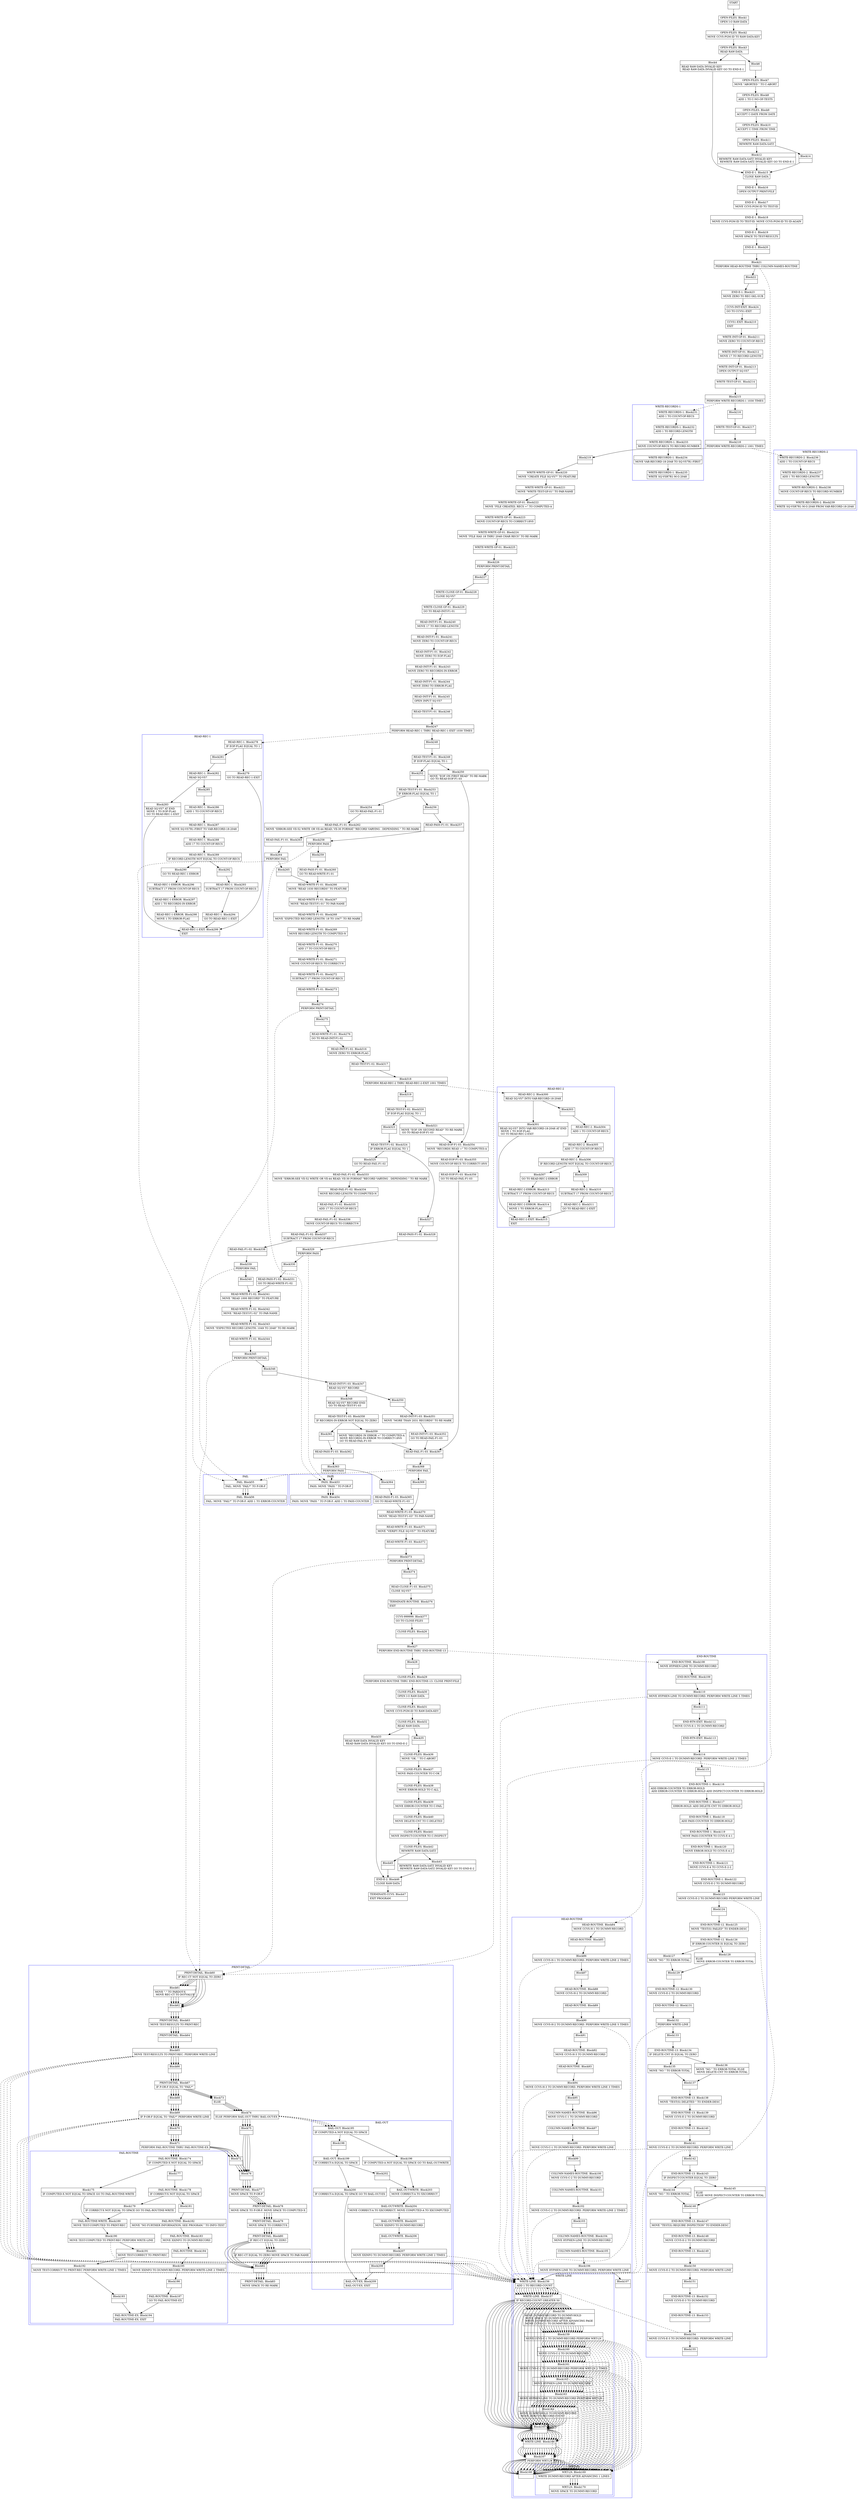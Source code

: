 digraph Cfg {
compound=true;
node [
shape = "record"
]

edge [
arrowtail = "empty"
]
Block0 [
label = "{START|}"
]
Block1 [
label = "{OPEN-FILES. Block1|    OPEN I-O RAW-DATA\l}"
]
Block2 [
label = "{OPEN-FILES. Block2|    MOVE CCVS-PGM-ID TO RAW-DATA-KEY\l}"
]
Block3 [
label = "{OPEN-FILES. Block3|    READ RAW-DATA\l}"
]
Block4 [
label = "{Block4|    READ RAW-DATA INVALID KEY\l    READ RAW-DATA INVALID KEY GO TO END-E-1\l}"
]
Block15 [
label = "{END-E-1. Block15|    CLOSE RAW-DATA\l}"
]
Block16 [
label = "{END-E-1. Block16|    OPEN     OUTPUT PRINT-FILE\l}"
]
Block17 [
label = "{END-E-1. Block17|    MOVE CCVS-PGM-ID TO TEST-ID\l}"
]
Block18 [
label = "{END-E-1. Block18|    MOVE CCVS-PGM-ID TO TEST-ID. MOVE CCVS-PGM-ID TO ID-AGAIN\l}"
]
Block19 [
label = "{END-E-1. Block19|    MOVE    SPACE TO TEST-RESULTS\l}"
]
Block20 [
label = "{END-E-1. Block20|}"
]
Block21 [
label = "{Block21|    PERFORM  HEAD-ROUTINE THRU COLUMN-NAMES-ROUTINE\l}"
]
subgraph cluster_1{
color = blue;
label = "HEAD-ROUTINE";
Block84 [
label = "{HEAD-ROUTINE. Block84|    MOVE CCVS-H-1 TO DUMMY-RECORD\l}"
]
Block85 [
label = "{HEAD-ROUTINE. Block85|}"
]
Block86 [
label = "{Block86|    MOVE CCVS-H-1 TO DUMMY-RECORD. PERFORM WRITE-LINE 2 TIMES\l}"
]
subgraph cluster_7{
color = blue;
label = "WRITE-LINE";
Block156 [
label = "{WRITE-LINE. Block156|    ADD 1 TO RECORD-COUNT\l}"
]
Block157 [
label = "{WRITE-LINE. Block157|    IF RECORD-COUNT GREATER 50\l}"
]
Block158 [
label = "{Block158|        MOVE DUMMY-RECORD TO DUMMY-HOLD\l        MOVE SPACE TO DUMMY-RECORD\l        WRITE DUMMY-RECORD AFTER ADVANCING PAGE\l        MOVE CCVS-C-1 TO DUMMY-RECORD\l}"
]
Block159 [
label = "{Block159|        MOVE CCVS-C-1 TO DUMMY-RECORD PERFORM WRT-LN\l}"
]
subgraph cluster_20{
color = blue;
label = "WRT-LN";
Block169 [
label = "{WRT-LN. Block169|    WRITE    DUMMY-RECORD AFTER ADVANCING 1 LINES\l}"
]
Block170 [
label = "{WRT-LN. Block170|    MOVE SPACE TO DUMMY-RECORD\l}"
]
Block169 -> Block170

}
Block159 -> Block169 [style=dashed]

Block160 [
label = "{Block160|        MOVE CCVS-C-2 TO DUMMY-RECORD\l}"
]
Block161 [
label = "{Block161|        MOVE CCVS-C-2 TO DUMMY-RECORD PERFORM WRT-LN 2 TIMES\l}"
]
subgraph cluster_21{
color = blue;
label = "WRT-LN";
Block169 [
label = "{WRT-LN. Block169|    WRITE    DUMMY-RECORD AFTER ADVANCING 1 LINES\l}"
]
Block170 [
label = "{WRT-LN. Block170|    MOVE SPACE TO DUMMY-RECORD\l}"
]
Block169 -> Block170

}
Block161 -> Block169 [style=dashed]

Block162 [
label = "{Block162|        MOVE HYPHEN-LINE TO DUMMY-RECORD\l}"
]
Block163 [
label = "{Block163|        MOVE HYPHEN-LINE TO DUMMY-RECORD PERFORM WRT-LN\l}"
]
subgraph cluster_22{
color = blue;
label = "WRT-LN";
Block169 [
label = "{WRT-LN. Block169|    WRITE    DUMMY-RECORD AFTER ADVANCING 1 LINES\l}"
]
Block170 [
label = "{WRT-LN. Block170|    MOVE SPACE TO DUMMY-RECORD\l}"
]
Block169 -> Block170

}
Block163 -> Block169 [style=dashed]

Block164 [
label = "{Block164|        MOVE DUMMY-HOLD TO DUMMY-RECORD\l        MOVE ZERO TO RECORD-COUNT\l}"
]
Block165 [
label = "{Block165|}"
]
Block166 [
label = "{WRITE-LINE. Block166|}"
]
Block167 [
label = "{Block167|    PERFORM WRT-LN\l}"
]
subgraph cluster_23{
color = blue;
label = "WRT-LN";
Block169 [
label = "{WRT-LN. Block169|    WRITE    DUMMY-RECORD AFTER ADVANCING 1 LINES\l}"
]
Block170 [
label = "{WRT-LN. Block170|    MOVE SPACE TO DUMMY-RECORD\l}"
]
Block169 -> Block170

}
Block167 -> Block169 [style=dashed]

Block168 [
label = "{Block168|}"
]
Block156 -> Block157
Block157 -> Block158
Block157 -> Block165
Block158 -> Block159
Block159 -> Block160
Block160 -> Block161
Block161 -> Block162
Block162 -> Block163
Block163 -> Block164
Block164 -> Block165
Block165 -> Block166
Block166 -> Block167
Block167 -> Block168

}
Block86 -> Block156 [style=dashed]

Block87 [
label = "{Block87|}"
]
Block88 [
label = "{HEAD-ROUTINE. Block88|    MOVE CCVS-H-2 TO DUMMY-RECORD\l}"
]
Block89 [
label = "{HEAD-ROUTINE. Block89|}"
]
Block90 [
label = "{Block90|    MOVE CCVS-H-2 TO DUMMY-RECORD. PERFORM WRITE-LINE 5 TIMES\l}"
]
subgraph cluster_8{
color = blue;
label = "WRITE-LINE";
Block156 [
label = "{WRITE-LINE. Block156|    ADD 1 TO RECORD-COUNT\l}"
]
Block157 [
label = "{WRITE-LINE. Block157|    IF RECORD-COUNT GREATER 50\l}"
]
Block158 [
label = "{Block158|        MOVE DUMMY-RECORD TO DUMMY-HOLD\l        MOVE SPACE TO DUMMY-RECORD\l        WRITE DUMMY-RECORD AFTER ADVANCING PAGE\l        MOVE CCVS-C-1 TO DUMMY-RECORD\l}"
]
Block159 [
label = "{Block159|        MOVE CCVS-C-1 TO DUMMY-RECORD PERFORM WRT-LN\l}"
]
Block159 -> Block169 [style=dashed]

Block160 [
label = "{Block160|        MOVE CCVS-C-2 TO DUMMY-RECORD\l}"
]
Block161 [
label = "{Block161|        MOVE CCVS-C-2 TO DUMMY-RECORD PERFORM WRT-LN 2 TIMES\l}"
]
Block161 -> Block169 [style=dashed]

Block162 [
label = "{Block162|        MOVE HYPHEN-LINE TO DUMMY-RECORD\l}"
]
Block163 [
label = "{Block163|        MOVE HYPHEN-LINE TO DUMMY-RECORD PERFORM WRT-LN\l}"
]
Block163 -> Block169 [style=dashed]

Block164 [
label = "{Block164|        MOVE DUMMY-HOLD TO DUMMY-RECORD\l        MOVE ZERO TO RECORD-COUNT\l}"
]
Block165 [
label = "{Block165|}"
]
Block166 [
label = "{WRITE-LINE. Block166|}"
]
Block167 [
label = "{Block167|    PERFORM WRT-LN\l}"
]
Block167 -> Block169 [style=dashed]

Block168 [
label = "{Block168|}"
]
Block156 -> Block157
Block157 -> Block158
Block157 -> Block165
Block158 -> Block159
Block159 -> Block160
Block160 -> Block161
Block161 -> Block162
Block162 -> Block163
Block163 -> Block164
Block164 -> Block165
Block165 -> Block166
Block166 -> Block167
Block167 -> Block168

}
Block90 -> Block156 [style=dashed]

Block91 [
label = "{Block91|}"
]
Block92 [
label = "{HEAD-ROUTINE. Block92|    MOVE CCVS-H-3 TO DUMMY-RECORD\l}"
]
Block93 [
label = "{HEAD-ROUTINE. Block93|}"
]
Block94 [
label = "{Block94|    MOVE CCVS-H-3 TO DUMMY-RECORD. PERFORM WRITE-LINE 3 TIMES\l}"
]
subgraph cluster_9{
color = blue;
label = "WRITE-LINE";
Block156 [
label = "{WRITE-LINE. Block156|    ADD 1 TO RECORD-COUNT\l}"
]
Block157 [
label = "{WRITE-LINE. Block157|    IF RECORD-COUNT GREATER 50\l}"
]
Block158 [
label = "{Block158|        MOVE DUMMY-RECORD TO DUMMY-HOLD\l        MOVE SPACE TO DUMMY-RECORD\l        WRITE DUMMY-RECORD AFTER ADVANCING PAGE\l        MOVE CCVS-C-1 TO DUMMY-RECORD\l}"
]
Block159 [
label = "{Block159|        MOVE CCVS-C-1 TO DUMMY-RECORD PERFORM WRT-LN\l}"
]
Block159 -> Block169 [style=dashed]

Block160 [
label = "{Block160|        MOVE CCVS-C-2 TO DUMMY-RECORD\l}"
]
Block161 [
label = "{Block161|        MOVE CCVS-C-2 TO DUMMY-RECORD PERFORM WRT-LN 2 TIMES\l}"
]
Block161 -> Block169 [style=dashed]

Block162 [
label = "{Block162|        MOVE HYPHEN-LINE TO DUMMY-RECORD\l}"
]
Block163 [
label = "{Block163|        MOVE HYPHEN-LINE TO DUMMY-RECORD PERFORM WRT-LN\l}"
]
Block163 -> Block169 [style=dashed]

Block164 [
label = "{Block164|        MOVE DUMMY-HOLD TO DUMMY-RECORD\l        MOVE ZERO TO RECORD-COUNT\l}"
]
Block165 [
label = "{Block165|}"
]
Block166 [
label = "{WRITE-LINE. Block166|}"
]
Block167 [
label = "{Block167|    PERFORM WRT-LN\l}"
]
Block167 -> Block169 [style=dashed]

Block168 [
label = "{Block168|}"
]
Block156 -> Block157
Block157 -> Block158
Block157 -> Block165
Block158 -> Block159
Block159 -> Block160
Block160 -> Block161
Block161 -> Block162
Block162 -> Block163
Block163 -> Block164
Block164 -> Block165
Block165 -> Block166
Block166 -> Block167
Block167 -> Block168

}
Block94 -> Block156 [style=dashed]

Block95 [
label = "{Block95|}"
]
Block96 [
label = "{COLUMN-NAMES-ROUTINE. Block96|    MOVE CCVS-C-1 TO DUMMY-RECORD\l}"
]
Block97 [
label = "{COLUMN-NAMES-ROUTINE. Block97|}"
]
Block98 [
label = "{Block98|    MOVE CCVS-C-1 TO DUMMY-RECORD. PERFORM WRITE-LINE\l}"
]
subgraph cluster_10{
color = blue;
label = "WRITE-LINE";
Block156 [
label = "{WRITE-LINE. Block156|    ADD 1 TO RECORD-COUNT\l}"
]
Block157 [
label = "{WRITE-LINE. Block157|    IF RECORD-COUNT GREATER 50\l}"
]
Block158 [
label = "{Block158|        MOVE DUMMY-RECORD TO DUMMY-HOLD\l        MOVE SPACE TO DUMMY-RECORD\l        WRITE DUMMY-RECORD AFTER ADVANCING PAGE\l        MOVE CCVS-C-1 TO DUMMY-RECORD\l}"
]
Block159 [
label = "{Block159|        MOVE CCVS-C-1 TO DUMMY-RECORD PERFORM WRT-LN\l}"
]
Block159 -> Block169 [style=dashed]

Block160 [
label = "{Block160|        MOVE CCVS-C-2 TO DUMMY-RECORD\l}"
]
Block161 [
label = "{Block161|        MOVE CCVS-C-2 TO DUMMY-RECORD PERFORM WRT-LN 2 TIMES\l}"
]
Block161 -> Block169 [style=dashed]

Block162 [
label = "{Block162|        MOVE HYPHEN-LINE TO DUMMY-RECORD\l}"
]
Block163 [
label = "{Block163|        MOVE HYPHEN-LINE TO DUMMY-RECORD PERFORM WRT-LN\l}"
]
Block163 -> Block169 [style=dashed]

Block164 [
label = "{Block164|        MOVE DUMMY-HOLD TO DUMMY-RECORD\l        MOVE ZERO TO RECORD-COUNT\l}"
]
Block165 [
label = "{Block165|}"
]
Block166 [
label = "{WRITE-LINE. Block166|}"
]
Block167 [
label = "{Block167|    PERFORM WRT-LN\l}"
]
Block167 -> Block169 [style=dashed]

Block168 [
label = "{Block168|}"
]
Block156 -> Block157
Block157 -> Block158
Block157 -> Block165
Block158 -> Block159
Block159 -> Block160
Block160 -> Block161
Block161 -> Block162
Block162 -> Block163
Block163 -> Block164
Block164 -> Block165
Block165 -> Block166
Block166 -> Block167
Block167 -> Block168

}
Block98 -> Block156 [style=dashed]

Block99 [
label = "{Block99|}"
]
Block100 [
label = "{COLUMN-NAMES-ROUTINE. Block100|    MOVE CCVS-C-2 TO DUMMY-RECORD\l}"
]
Block101 [
label = "{COLUMN-NAMES-ROUTINE. Block101|}"
]
Block102 [
label = "{Block102|    MOVE CCVS-C-2 TO DUMMY-RECORD. PERFORM WRITE-LINE 2 TIMES\l}"
]
subgraph cluster_11{
color = blue;
label = "WRITE-LINE";
Block156 [
label = "{WRITE-LINE. Block156|    ADD 1 TO RECORD-COUNT\l}"
]
Block157 [
label = "{WRITE-LINE. Block157|    IF RECORD-COUNT GREATER 50\l}"
]
Block158 [
label = "{Block158|        MOVE DUMMY-RECORD TO DUMMY-HOLD\l        MOVE SPACE TO DUMMY-RECORD\l        WRITE DUMMY-RECORD AFTER ADVANCING PAGE\l        MOVE CCVS-C-1 TO DUMMY-RECORD\l}"
]
Block159 [
label = "{Block159|        MOVE CCVS-C-1 TO DUMMY-RECORD PERFORM WRT-LN\l}"
]
Block159 -> Block169 [style=dashed]

Block160 [
label = "{Block160|        MOVE CCVS-C-2 TO DUMMY-RECORD\l}"
]
Block161 [
label = "{Block161|        MOVE CCVS-C-2 TO DUMMY-RECORD PERFORM WRT-LN 2 TIMES\l}"
]
Block161 -> Block169 [style=dashed]

Block162 [
label = "{Block162|        MOVE HYPHEN-LINE TO DUMMY-RECORD\l}"
]
Block163 [
label = "{Block163|        MOVE HYPHEN-LINE TO DUMMY-RECORD PERFORM WRT-LN\l}"
]
Block163 -> Block169 [style=dashed]

Block164 [
label = "{Block164|        MOVE DUMMY-HOLD TO DUMMY-RECORD\l        MOVE ZERO TO RECORD-COUNT\l}"
]
Block165 [
label = "{Block165|}"
]
Block166 [
label = "{WRITE-LINE. Block166|}"
]
Block167 [
label = "{Block167|    PERFORM WRT-LN\l}"
]
Block167 -> Block169 [style=dashed]

Block168 [
label = "{Block168|}"
]
Block156 -> Block157
Block157 -> Block158
Block157 -> Block165
Block158 -> Block159
Block159 -> Block160
Block160 -> Block161
Block161 -> Block162
Block162 -> Block163
Block163 -> Block164
Block164 -> Block165
Block165 -> Block166
Block166 -> Block167
Block167 -> Block168

}
Block102 -> Block156 [style=dashed]

Block103 [
label = "{Block103|}"
]
Block104 [
label = "{COLUMN-NAMES-ROUTINE. Block104|    MOVE HYPHEN-LINE TO DUMMY-RECORD\l}"
]
Block105 [
label = "{COLUMN-NAMES-ROUTINE. Block105|}"
]
Block106 [
label = "{Block106|    MOVE HYPHEN-LINE TO DUMMY-RECORD. PERFORM WRITE-LINE\l}"
]
subgraph cluster_12{
color = blue;
label = "WRITE-LINE";
Block156 [
label = "{WRITE-LINE. Block156|    ADD 1 TO RECORD-COUNT\l}"
]
Block157 [
label = "{WRITE-LINE. Block157|    IF RECORD-COUNT GREATER 50\l}"
]
Block158 [
label = "{Block158|        MOVE DUMMY-RECORD TO DUMMY-HOLD\l        MOVE SPACE TO DUMMY-RECORD\l        WRITE DUMMY-RECORD AFTER ADVANCING PAGE\l        MOVE CCVS-C-1 TO DUMMY-RECORD\l}"
]
Block159 [
label = "{Block159|        MOVE CCVS-C-1 TO DUMMY-RECORD PERFORM WRT-LN\l}"
]
Block159 -> Block169 [style=dashed]

Block160 [
label = "{Block160|        MOVE CCVS-C-2 TO DUMMY-RECORD\l}"
]
Block161 [
label = "{Block161|        MOVE CCVS-C-2 TO DUMMY-RECORD PERFORM WRT-LN 2 TIMES\l}"
]
Block161 -> Block169 [style=dashed]

Block162 [
label = "{Block162|        MOVE HYPHEN-LINE TO DUMMY-RECORD\l}"
]
Block163 [
label = "{Block163|        MOVE HYPHEN-LINE TO DUMMY-RECORD PERFORM WRT-LN\l}"
]
Block163 -> Block169 [style=dashed]

Block164 [
label = "{Block164|        MOVE DUMMY-HOLD TO DUMMY-RECORD\l        MOVE ZERO TO RECORD-COUNT\l}"
]
Block165 [
label = "{Block165|}"
]
Block166 [
label = "{WRITE-LINE. Block166|}"
]
Block167 [
label = "{Block167|    PERFORM WRT-LN\l}"
]
Block167 -> Block169 [style=dashed]

Block168 [
label = "{Block168|}"
]
Block156 -> Block157
Block157 -> Block158
Block157 -> Block165
Block158 -> Block159
Block159 -> Block160
Block160 -> Block161
Block161 -> Block162
Block162 -> Block163
Block163 -> Block164
Block164 -> Block165
Block165 -> Block166
Block166 -> Block167
Block167 -> Block168

}
Block106 -> Block156 [style=dashed]

Block107 [
label = "{Block107|}"
]
Block84 -> Block85
Block85 -> Block86
Block86 -> Block87
Block87 -> Block88
Block88 -> Block89
Block89 -> Block90
Block90 -> Block91
Block91 -> Block92
Block92 -> Block93
Block93 -> Block94
Block94 -> Block95
Block95 -> Block96
Block96 -> Block97
Block97 -> Block98
Block98 -> Block99
Block99 -> Block100
Block100 -> Block101
Block101 -> Block102
Block102 -> Block103
Block103 -> Block104
Block104 -> Block105
Block105 -> Block106
Block106 -> Block107

}
Block21 -> Block84 [style=dashed]

Block22 [
label = "{Block22|}"
]
Block23 [
label = "{END-E-1. Block23|    MOVE ZERO TO REC-SKL-SUB\l}"
]
Block24 [
label = "{CCVS-INIT-EXIT. Block24|    GO TO CCVS1-EXIT\l}"
]
Block210 [
label = "{CCVS1-EXIT. Block210|    EXIT\l}"
]
Block211 [
label = "{WRITE-INIT-GF-01. Block211|    MOVE ZERO TO COUNT-OF-RECS\l}"
]
Block212 [
label = "{WRITE-INIT-GF-01. Block212|    MOVE 17   TO RECORD-LENGTH\l}"
]
Block213 [
label = "{WRITE-INIT-GF-01. Block213|    OPEN OUTPUT SQ-VS7\l}"
]
Block214 [
label = "{WRITE-TEST-GF-01. Block214|}"
]
Block215 [
label = "{Block215|    PERFORM WRITE-RECORDS-1 1030 TIMES\l}"
]
subgraph cluster_29{
color = blue;
label = "WRITE-RECORDS-1";
Block231 [
label = "{WRITE-RECORDS-1. Block231|    ADD 1 TO COUNT-OF-RECS\l}"
]
Block232 [
label = "{WRITE-RECORDS-1. Block232|    ADD 1 TO RECORD-LENGTH\l}"
]
Block233 [
label = "{WRITE-RECORDS-1. Block233|    MOVE COUNT-OF-RECS TO RECORD-NUMBER\l}"
]
Block234 [
label = "{WRITE-RECORDS-1. Block234|    MOVE VAR-RECORD-18-2048 TO SQ-VS7R1-FIRST\l}"
]
Block235 [
label = "{WRITE-RECORDS-1. Block235|    WRITE SQ-VSR7R1-M-G-2048\l}"
]
Block231 -> Block232
Block232 -> Block233
Block233 -> Block234
Block234 -> Block235

}
Block215 -> Block231 [style=dashed]

Block216 [
label = "{Block216|}"
]
Block217 [
label = "{WRITE-TEST-GF-01. Block217|}"
]
Block218 [
label = "{Block218|    PERFORM WRITE-RECORDS-2 1001 TIMES\l}"
]
subgraph cluster_30{
color = blue;
label = "WRITE-RECORDS-2";
Block236 [
label = "{WRITE-RECORDS-2. Block236|    ADD 1 TO COUNT-OF-RECS\l}"
]
Block237 [
label = "{WRITE-RECORDS-2. Block237|    ADD 1 TO RECORD-LENGTH\l}"
]
Block238 [
label = "{WRITE-RECORDS-2. Block238|    MOVE COUNT-OF-RECS TO RECORD-NUMBER\l}"
]
Block239 [
label = "{WRITE-RECORDS-2. Block239|    WRITE SQ-VSR7R1-M-G-2048 FROM VAR-RECORD-18-2048\l}"
]
Block236 -> Block237
Block237 -> Block238
Block238 -> Block239

}
Block218 -> Block236 [style=dashed]

Block219 [
label = "{Block219|}"
]
Block220 [
label = "{WRITE-WRITE-GF-01. Block220|    MOVE \"CREATE FILE SQ-VS7\" TO FEATURE\l}"
]
Block221 [
label = "{WRITE-WRITE-GF-01. Block221|    MOVE \"WRITE-TEST-GF-01\" TO PAR-NAME\l}"
]
Block222 [
label = "{WRITE-WRITE-GF-01. Block222|    MOVE \"FILE CREATED, RECS =\" TO COMPUTED-A\l}"
]
Block223 [
label = "{WRITE-WRITE-GF-01. Block223|    MOVE COUNT-OF-RECS TO CORRECT-18V0\l}"
]
Block224 [
label = "{WRITE-WRITE-GF-01. Block224|    MOVE \"FILE HAS 18 THRU 2048 CHAR RECS\" TO RE-MARK\l}"
]
Block225 [
label = "{WRITE-WRITE-GF-01. Block225|}"
]
Block226 [
label = "{Block226|    PERFORM PRINT-DETAIL\l}"
]
subgraph cluster_31{
color = blue;
label = "PRINT-DETAIL";
Block60 [
label = "{PRINT-DETAIL. Block60|    IF REC-CT NOT EQUAL TO ZERO\l}"
]
Block61 [
label = "{Block61|            MOVE \".\" TO PARDOT-X\l            MOVE REC-CT TO DOTVALUE\l}"
]
Block62 [
label = "{Block62|}"
]
Block63 [
label = "{PRINT-DETAIL. Block63|    MOVE     TEST-RESULTS TO PRINT-REC\l}"
]
Block64 [
label = "{PRINT-DETAIL. Block64|}"
]
Block65 [
label = "{Block65|    MOVE     TEST-RESULTS TO PRINT-REC. PERFORM WRITE-LINE\l}"
]
subgraph cluster_3{
color = blue;
label = "WRITE-LINE";
Block156 [
label = "{WRITE-LINE. Block156|    ADD 1 TO RECORD-COUNT\l}"
]
Block157 [
label = "{WRITE-LINE. Block157|    IF RECORD-COUNT GREATER 50\l}"
]
Block158 [
label = "{Block158|        MOVE DUMMY-RECORD TO DUMMY-HOLD\l        MOVE SPACE TO DUMMY-RECORD\l        WRITE DUMMY-RECORD AFTER ADVANCING PAGE\l        MOVE CCVS-C-1 TO DUMMY-RECORD\l}"
]
Block159 [
label = "{Block159|        MOVE CCVS-C-1 TO DUMMY-RECORD PERFORM WRT-LN\l}"
]
Block159 -> Block169 [style=dashed]

Block160 [
label = "{Block160|        MOVE CCVS-C-2 TO DUMMY-RECORD\l}"
]
Block161 [
label = "{Block161|        MOVE CCVS-C-2 TO DUMMY-RECORD PERFORM WRT-LN 2 TIMES\l}"
]
Block161 -> Block169 [style=dashed]

Block162 [
label = "{Block162|        MOVE HYPHEN-LINE TO DUMMY-RECORD\l}"
]
Block163 [
label = "{Block163|        MOVE HYPHEN-LINE TO DUMMY-RECORD PERFORM WRT-LN\l}"
]
Block163 -> Block169 [style=dashed]

Block164 [
label = "{Block164|        MOVE DUMMY-HOLD TO DUMMY-RECORD\l        MOVE ZERO TO RECORD-COUNT\l}"
]
Block165 [
label = "{Block165|}"
]
Block166 [
label = "{WRITE-LINE. Block166|}"
]
Block167 [
label = "{Block167|    PERFORM WRT-LN\l}"
]
Block167 -> Block169 [style=dashed]

Block168 [
label = "{Block168|}"
]
Block156 -> Block157
Block157 -> Block158
Block157 -> Block165
Block158 -> Block159
Block159 -> Block160
Block160 -> Block161
Block161 -> Block162
Block162 -> Block163
Block163 -> Block164
Block164 -> Block165
Block165 -> Block166
Block166 -> Block167
Block167 -> Block168

}
Block65 -> Block156 [style=dashed]

Block66 [
label = "{Block66|}"
]
Block67 [
label = "{PRINT-DETAIL. Block67|    IF P-OR-F EQUAL TO \"FAIL*\"\l}"
]
Block68 [
label = "{Block68|}"
]
Block69 [
label = "{Block69|    IF P-OR-F EQUAL TO \"FAIL*\"  PERFORM WRITE-LINE\l}"
]
subgraph cluster_4{
color = blue;
label = "WRITE-LINE";
Block156 [
label = "{WRITE-LINE. Block156|    ADD 1 TO RECORD-COUNT\l}"
]
Block157 [
label = "{WRITE-LINE. Block157|    IF RECORD-COUNT GREATER 50\l}"
]
Block158 [
label = "{Block158|        MOVE DUMMY-RECORD TO DUMMY-HOLD\l        MOVE SPACE TO DUMMY-RECORD\l        WRITE DUMMY-RECORD AFTER ADVANCING PAGE\l        MOVE CCVS-C-1 TO DUMMY-RECORD\l}"
]
Block159 [
label = "{Block159|        MOVE CCVS-C-1 TO DUMMY-RECORD PERFORM WRT-LN\l}"
]
Block159 -> Block169 [style=dashed]

Block160 [
label = "{Block160|        MOVE CCVS-C-2 TO DUMMY-RECORD\l}"
]
Block161 [
label = "{Block161|        MOVE CCVS-C-2 TO DUMMY-RECORD PERFORM WRT-LN 2 TIMES\l}"
]
Block161 -> Block169 [style=dashed]

Block162 [
label = "{Block162|        MOVE HYPHEN-LINE TO DUMMY-RECORD\l}"
]
Block163 [
label = "{Block163|        MOVE HYPHEN-LINE TO DUMMY-RECORD PERFORM WRT-LN\l}"
]
Block163 -> Block169 [style=dashed]

Block164 [
label = "{Block164|        MOVE DUMMY-HOLD TO DUMMY-RECORD\l        MOVE ZERO TO RECORD-COUNT\l}"
]
Block165 [
label = "{Block165|}"
]
Block166 [
label = "{WRITE-LINE. Block166|}"
]
Block167 [
label = "{Block167|    PERFORM WRT-LN\l}"
]
Block167 -> Block169 [style=dashed]

Block168 [
label = "{Block168|}"
]
Block156 -> Block157
Block157 -> Block158
Block157 -> Block165
Block158 -> Block159
Block159 -> Block160
Block160 -> Block161
Block161 -> Block162
Block162 -> Block163
Block163 -> Block164
Block164 -> Block165
Block165 -> Block166
Block166 -> Block167
Block167 -> Block168

}
Block69 -> Block156 [style=dashed]

Block70 [
label = "{Block70|}"
]
Block71 [
label = "{Block71|       PERFORM FAIL-ROUTINE THRU FAIL-ROUTINE-EX\l}"
]
subgraph cluster_5{
color = blue;
label = "FAIL-ROUTINE";
Block174 [
label = "{FAIL-ROUTINE. Block174|    IF COMPUTED-X NOT EQUAL TO SPACE\l}"
]
Block175 [
label = "{Block175|    IF COMPUTED-X NOT EQUAL TO SPACE GO TO FAIL-ROUTINE-WRITE\l}"
]
Block189 [
label = "{FAIL-ROUTINE-WRITE. Block189|    MOVE TEST-COMPUTED TO PRINT-REC\l}"
]
Block190 [
label = "{Block190|    MOVE TEST-COMPUTED TO PRINT-REC PERFORM WRITE-LINE\l}"
]
subgraph cluster_26{
color = blue;
label = "WRITE-LINE";
Block156 [
label = "{WRITE-LINE. Block156|    ADD 1 TO RECORD-COUNT\l}"
]
Block157 [
label = "{WRITE-LINE. Block157|    IF RECORD-COUNT GREATER 50\l}"
]
Block158 [
label = "{Block158|        MOVE DUMMY-RECORD TO DUMMY-HOLD\l        MOVE SPACE TO DUMMY-RECORD\l        WRITE DUMMY-RECORD AFTER ADVANCING PAGE\l        MOVE CCVS-C-1 TO DUMMY-RECORD\l}"
]
Block159 [
label = "{Block159|        MOVE CCVS-C-1 TO DUMMY-RECORD PERFORM WRT-LN\l}"
]
Block159 -> Block169 [style=dashed]

Block160 [
label = "{Block160|        MOVE CCVS-C-2 TO DUMMY-RECORD\l}"
]
Block161 [
label = "{Block161|        MOVE CCVS-C-2 TO DUMMY-RECORD PERFORM WRT-LN 2 TIMES\l}"
]
Block161 -> Block169 [style=dashed]

Block162 [
label = "{Block162|        MOVE HYPHEN-LINE TO DUMMY-RECORD\l}"
]
Block163 [
label = "{Block163|        MOVE HYPHEN-LINE TO DUMMY-RECORD PERFORM WRT-LN\l}"
]
Block163 -> Block169 [style=dashed]

Block164 [
label = "{Block164|        MOVE DUMMY-HOLD TO DUMMY-RECORD\l        MOVE ZERO TO RECORD-COUNT\l}"
]
Block165 [
label = "{Block165|}"
]
Block166 [
label = "{WRITE-LINE. Block166|}"
]
Block167 [
label = "{Block167|    PERFORM WRT-LN\l}"
]
Block167 -> Block169 [style=dashed]

Block168 [
label = "{Block168|}"
]
Block156 -> Block157
Block157 -> Block158
Block157 -> Block165
Block158 -> Block159
Block159 -> Block160
Block160 -> Block161
Block161 -> Block162
Block162 -> Block163
Block163 -> Block164
Block164 -> Block165
Block165 -> Block166
Block166 -> Block167
Block167 -> Block168

}
Block190 -> Block156 [style=dashed]

Block191 [
label = "{Block191|    MOVE TEST-CORRECT TO PRINT-REC\l}"
]
Block192 [
label = "{Block192|    MOVE TEST-CORRECT TO PRINT-REC PERFORM WRITE-LINE 2 TIMES\l}"
]
subgraph cluster_27{
color = blue;
label = "WRITE-LINE";
Block156 [
label = "{WRITE-LINE. Block156|    ADD 1 TO RECORD-COUNT\l}"
]
Block157 [
label = "{WRITE-LINE. Block157|    IF RECORD-COUNT GREATER 50\l}"
]
Block158 [
label = "{Block158|        MOVE DUMMY-RECORD TO DUMMY-HOLD\l        MOVE SPACE TO DUMMY-RECORD\l        WRITE DUMMY-RECORD AFTER ADVANCING PAGE\l        MOVE CCVS-C-1 TO DUMMY-RECORD\l}"
]
Block159 [
label = "{Block159|        MOVE CCVS-C-1 TO DUMMY-RECORD PERFORM WRT-LN\l}"
]
Block159 -> Block169 [style=dashed]

Block160 [
label = "{Block160|        MOVE CCVS-C-2 TO DUMMY-RECORD\l}"
]
Block161 [
label = "{Block161|        MOVE CCVS-C-2 TO DUMMY-RECORD PERFORM WRT-LN 2 TIMES\l}"
]
Block161 -> Block169 [style=dashed]

Block162 [
label = "{Block162|        MOVE HYPHEN-LINE TO DUMMY-RECORD\l}"
]
Block163 [
label = "{Block163|        MOVE HYPHEN-LINE TO DUMMY-RECORD PERFORM WRT-LN\l}"
]
Block163 -> Block169 [style=dashed]

Block164 [
label = "{Block164|        MOVE DUMMY-HOLD TO DUMMY-RECORD\l        MOVE ZERO TO RECORD-COUNT\l}"
]
Block165 [
label = "{Block165|}"
]
Block166 [
label = "{WRITE-LINE. Block166|}"
]
Block167 [
label = "{Block167|    PERFORM WRT-LN\l}"
]
Block167 -> Block169 [style=dashed]

Block168 [
label = "{Block168|}"
]
Block156 -> Block157
Block157 -> Block158
Block157 -> Block165
Block158 -> Block159
Block159 -> Block160
Block160 -> Block161
Block161 -> Block162
Block162 -> Block163
Block163 -> Block164
Block164 -> Block165
Block165 -> Block166
Block166 -> Block167
Block167 -> Block168

}
Block192 -> Block156 [style=dashed]

Block193 [
label = "{Block193|}"
]
Block194 [
label = "{FAIL-ROUTINE-EX. Block194|FAIL-ROUTINE-EX. EXIT\l}"
]
Block177 [
label = "{Block177|}"
]
Block178 [
label = "{FAIL-ROUTINE. Block178|    IF CORRECT-X NOT EQUAL TO SPACE\l}"
]
Block179 [
label = "{Block179|    IF CORRECT-X NOT EQUAL TO SPACE GO TO FAIL-ROUTINE-WRITE\l}"
]
Block181 [
label = "{Block181|}"
]
Block182 [
label = "{FAIL-ROUTINE. Block182|    MOVE \"NO FURTHER INFORMATION, SEE PROGRAM.\" TO INFO-TEXT\l}"
]
Block183 [
label = "{FAIL-ROUTINE. Block183|    MOVE XXINFO TO DUMMY-RECORD\l}"
]
Block184 [
label = "{FAIL-ROUTINE. Block184|}"
]
Block185 [
label = "{Block185|    MOVE XXINFO TO DUMMY-RECORD. PERFORM WRITE-LINE 2 TIMES\l}"
]
subgraph cluster_25{
color = blue;
label = "WRITE-LINE";
Block156 [
label = "{WRITE-LINE. Block156|    ADD 1 TO RECORD-COUNT\l}"
]
Block157 [
label = "{WRITE-LINE. Block157|    IF RECORD-COUNT GREATER 50\l}"
]
Block158 [
label = "{Block158|        MOVE DUMMY-RECORD TO DUMMY-HOLD\l        MOVE SPACE TO DUMMY-RECORD\l        WRITE DUMMY-RECORD AFTER ADVANCING PAGE\l        MOVE CCVS-C-1 TO DUMMY-RECORD\l}"
]
Block159 [
label = "{Block159|        MOVE CCVS-C-1 TO DUMMY-RECORD PERFORM WRT-LN\l}"
]
Block159 -> Block169 [style=dashed]

Block160 [
label = "{Block160|        MOVE CCVS-C-2 TO DUMMY-RECORD\l}"
]
Block161 [
label = "{Block161|        MOVE CCVS-C-2 TO DUMMY-RECORD PERFORM WRT-LN 2 TIMES\l}"
]
Block161 -> Block169 [style=dashed]

Block162 [
label = "{Block162|        MOVE HYPHEN-LINE TO DUMMY-RECORD\l}"
]
Block163 [
label = "{Block163|        MOVE HYPHEN-LINE TO DUMMY-RECORD PERFORM WRT-LN\l}"
]
Block163 -> Block169 [style=dashed]

Block164 [
label = "{Block164|        MOVE DUMMY-HOLD TO DUMMY-RECORD\l        MOVE ZERO TO RECORD-COUNT\l}"
]
Block165 [
label = "{Block165|}"
]
Block166 [
label = "{WRITE-LINE. Block166|}"
]
Block167 [
label = "{Block167|    PERFORM WRT-LN\l}"
]
Block167 -> Block169 [style=dashed]

Block168 [
label = "{Block168|}"
]
Block156 -> Block157
Block157 -> Block158
Block157 -> Block165
Block158 -> Block159
Block159 -> Block160
Block160 -> Block161
Block161 -> Block162
Block162 -> Block163
Block163 -> Block164
Block164 -> Block165
Block165 -> Block166
Block166 -> Block167
Block167 -> Block168

}
Block185 -> Block156 [style=dashed]

Block186 [
label = "{Block186|}"
]
Block187 [
label = "{FAIL-ROUTINE. Block187|    GO TO FAIL-ROUTINE-EX\l}"
]
Block174 -> Block175
Block174 -> Block177
Block175 -> Block189
Block189 -> Block190
Block190 -> Block191
Block191 -> Block192
Block192 -> Block193
Block193 -> Block194
Block177 -> Block178
Block178 -> Block179
Block178 -> Block181
Block179 -> Block189
Block181 -> Block182
Block182 -> Block183
Block183 -> Block184
Block184 -> Block185
Block185 -> Block186
Block186 -> Block187
Block187 -> Block194

}
Block71 -> Block174 [style=dashed]

Block72 [
label = "{Block72|}"
]
Block76 [
label = "{Block76|}"
]
Block77 [
label = "{PRINT-DETAIL. Block77|    MOVE SPACE TO P-OR-F\l}"
]
Block78 [
label = "{PRINT-DETAIL. Block78|    MOVE SPACE TO P-OR-F. MOVE SPACE TO COMPUTED-X\l}"
]
Block79 [
label = "{PRINT-DETAIL. Block79|    MOVE SPACE TO CORRECT-X\l}"
]
Block80 [
label = "{PRINT-DETAIL. Block80|    IF     REC-CT EQUAL TO ZERO\l}"
]
Block81 [
label = "{Block81|    IF     REC-CT EQUAL TO ZERO  MOVE SPACE TO PAR-NAME\l}"
]
Block82 [
label = "{Block82|}"
]
Block83 [
label = "{PRINT-DETAIL. Block83|    MOVE     SPACE TO RE-MARK\l}"
]
Block73 [
label = "{Block73|         ELSE\l}"
]
Block74 [
label = "{Block74|         ELSE PERFORM BAIL-OUT THRU BAIL-OUT-EX\l}"
]
subgraph cluster_6{
color = blue;
label = "BAIL-OUT";
Block195 [
label = "{BAIL-OUT. Block195|    IF COMPUTED-A NOT EQUAL TO SPACE\l}"
]
Block196 [
label = "{Block196|    IF COMPUTED-A NOT EQUAL TO SPACE GO TO BAIL-OUT-WRITE\l}"
]
Block203 [
label = "{BAIL-OUT-WRITE. Block203|    MOVE CORRECT-A TO XXCORRECT\l}"
]
Block204 [
label = "{BAIL-OUT-WRITE. Block204|    MOVE CORRECT-A TO XXCORRECT. MOVE COMPUTED-A TO XXCOMPUTED\l}"
]
Block205 [
label = "{BAIL-OUT-WRITE. Block205|    MOVE XXINFO TO DUMMY-RECORD\l}"
]
Block206 [
label = "{BAIL-OUT-WRITE. Block206|}"
]
Block207 [
label = "{Block207|    MOVE XXINFO TO DUMMY-RECORD. PERFORM WRITE-LINE 2 TIMES\l}"
]
subgraph cluster_28{
color = blue;
label = "WRITE-LINE";
Block156 [
label = "{WRITE-LINE. Block156|    ADD 1 TO RECORD-COUNT\l}"
]
Block157 [
label = "{WRITE-LINE. Block157|    IF RECORD-COUNT GREATER 50\l}"
]
Block158 [
label = "{Block158|        MOVE DUMMY-RECORD TO DUMMY-HOLD\l        MOVE SPACE TO DUMMY-RECORD\l        WRITE DUMMY-RECORD AFTER ADVANCING PAGE\l        MOVE CCVS-C-1 TO DUMMY-RECORD\l}"
]
Block159 [
label = "{Block159|        MOVE CCVS-C-1 TO DUMMY-RECORD PERFORM WRT-LN\l}"
]
Block159 -> Block169 [style=dashed]

Block160 [
label = "{Block160|        MOVE CCVS-C-2 TO DUMMY-RECORD\l}"
]
Block161 [
label = "{Block161|        MOVE CCVS-C-2 TO DUMMY-RECORD PERFORM WRT-LN 2 TIMES\l}"
]
Block161 -> Block169 [style=dashed]

Block162 [
label = "{Block162|        MOVE HYPHEN-LINE TO DUMMY-RECORD\l}"
]
Block163 [
label = "{Block163|        MOVE HYPHEN-LINE TO DUMMY-RECORD PERFORM WRT-LN\l}"
]
Block163 -> Block169 [style=dashed]

Block164 [
label = "{Block164|        MOVE DUMMY-HOLD TO DUMMY-RECORD\l        MOVE ZERO TO RECORD-COUNT\l}"
]
Block165 [
label = "{Block165|}"
]
Block166 [
label = "{WRITE-LINE. Block166|}"
]
Block167 [
label = "{Block167|    PERFORM WRT-LN\l}"
]
Block167 -> Block169 [style=dashed]

Block168 [
label = "{Block168|}"
]
Block156 -> Block157
Block157 -> Block158
Block157 -> Block165
Block158 -> Block159
Block159 -> Block160
Block160 -> Block161
Block161 -> Block162
Block162 -> Block163
Block163 -> Block164
Block164 -> Block165
Block165 -> Block166
Block166 -> Block167
Block167 -> Block168

}
Block207 -> Block156 [style=dashed]

Block208 [
label = "{Block208|}"
]
Block209 [
label = "{BAIL-OUT-EX. Block209|BAIL-OUT-EX. EXIT\l}"
]
Block198 [
label = "{Block198|}"
]
Block199 [
label = "{BAIL-OUT. Block199|    IF CORRECT-A EQUAL TO SPACE\l}"
]
Block200 [
label = "{Block200|    IF CORRECT-A EQUAL TO SPACE GO TO BAIL-OUT-EX\l}"
]
Block202 [
label = "{Block202|}"
]
Block195 -> Block196
Block195 -> Block198
Block196 -> Block203
Block203 -> Block204
Block204 -> Block205
Block205 -> Block206
Block206 -> Block207
Block207 -> Block208
Block208 -> Block209
Block198 -> Block199
Block199 -> Block200
Block199 -> Block202
Block200 -> Block209
Block202 -> Block203

}
Block74 -> Block195 [style=dashed]

Block75 [
label = "{Block75|}"
]
Block60 -> Block61
Block60 -> Block62
Block61 -> Block62
Block62 -> Block63
Block63 -> Block64
Block64 -> Block65
Block65 -> Block66
Block66 -> Block67
Block67 -> Block68
Block67 -> Block73
Block68 -> Block69
Block69 -> Block70
Block70 -> Block71
Block71 -> Block72
Block72 -> Block76
Block76 -> Block77
Block77 -> Block78
Block78 -> Block79
Block79 -> Block80
Block80 -> Block81
Block80 -> Block82
Block81 -> Block82
Block82 -> Block83
Block73 -> Block74
Block74 -> Block75
Block75 -> Block76

}
Block226 -> Block60 [style=dashed]

Block227 [
label = "{Block227|}"
]
Block228 [
label = "{WRITE-CLOSE-GF-01. Block228|    CLOSE SQ-VS7\l}"
]
Block229 [
label = "{WRITE-CLOSE-GF-01. Block229|    GO TO READ-INIT-F1-01\l}"
]
Block240 [
label = "{READ-INIT-F1-01. Block240|    MOVE 17   TO RECORD-LENGTH\l}"
]
Block241 [
label = "{READ-INIT-F1-01. Block241|    MOVE ZERO TO COUNT-OF-RECS\l}"
]
Block242 [
label = "{READ-INIT-F1-01. Block242|    MOVE ZERO TO EOF-FLAG\l}"
]
Block243 [
label = "{READ-INIT-F1-01. Block243|    MOVE ZERO TO RECORDS-IN-ERROR\l}"
]
Block244 [
label = "{READ-INIT-F1-01. Block244|    MOVE ZERO TO ERROR-FLAG\l}"
]
Block245 [
label = "{READ-INIT-F1-01. Block245|    OPEN INPUT SQ-VS7\l}"
]
Block246 [
label = "{READ-TEST-F1-01. Block246|}"
]
Block247 [
label = "{Block247|    PERFORM READ-REC-1 THRU READ-REC-1-EXIT 1030 TIMES\l}"
]
subgraph cluster_32{
color = blue;
label = "READ-REC-1";
Block278 [
label = "{READ-REC-1. Block278|    IF EOF-FLAG EQUAL TO 1\l}"
]
Block279 [
label = "{Block279|        GO TO READ-REC-1-EXIT\l}"
]
Block299 [
label = "{READ-REC-1-EXIT. Block299|    EXIT\l}"
]
Block281 [
label = "{Block281|}"
]
Block282 [
label = "{READ-REC-1. Block282|    READ SQ-VS7\l}"
]
Block283 [
label = "{Block283|    READ SQ-VS7 AT END\l        MOVE 1 TO EOF-FLAG\l        GO TO READ-REC-1-EXIT\l}"
]
Block285 [
label = "{Block285|}"
]
Block286 [
label = "{READ-REC-1. Block286|    ADD 1 TO COUNT-OF-RECS\l}"
]
Block287 [
label = "{READ-REC-1. Block287|    MOVE SQ-VS7R1-FIRST TO  VAR-RECORD-18-2048\l}"
]
Block288 [
label = "{READ-REC-1. Block288|    ADD 17 TO COUNT-OF-RECS\l}"
]
Block289 [
label = "{READ-REC-1. Block289|    IF  RECORD-LENGTH     NOT EQUAL TO COUNT-OF-RECS\l}"
]
Block290 [
label = "{Block290|        GO TO READ-REC-1-ERROR\l}"
]
Block296 [
label = "{READ-REC-1-ERROR. Block296|    SUBTRACT 17 FROM COUNT-OF-RECS\l}"
]
Block297 [
label = "{READ-REC-1-ERROR. Block297|    ADD 1 TO RECORDS-IN-ERROR\l}"
]
Block298 [
label = "{READ-REC-1-ERROR. Block298|    MOVE 1 TO ERROR-FLAG\l}"
]
Block292 [
label = "{Block292|}"
]
Block293 [
label = "{READ-REC-1. Block293|    SUBTRACT 17 FROM COUNT-OF-RECS\l}"
]
Block294 [
label = "{READ-REC-1. Block294|    GO TO READ-REC-1-EXIT\l}"
]
Block278 -> Block279
Block278 -> Block281
Block279 -> Block299
Block281 -> Block282
Block282 -> Block283
Block282 -> Block285
Block283 -> Block299
Block285 -> Block286
Block286 -> Block287
Block287 -> Block288
Block288 -> Block289
Block289 -> Block290
Block289 -> Block292
Block290 -> Block296
Block296 -> Block297
Block297 -> Block298
Block298 -> Block299
Block292 -> Block293
Block293 -> Block294
Block294 -> Block299

}
Block247 -> Block278 [style=dashed]

Block248 [
label = "{Block248|}"
]
Block249 [
label = "{READ-TEST-F1-01. Block249|    IF EOF-FLAG EQUAL TO 1\l}"
]
Block250 [
label = "{Block250|        MOVE \"EOF ON FIRST READ\" TO RE-MARK\l        GO TO READ-EOF-F1-03\l}"
]
Block354 [
label = "{READ-EOF-F1-03. Block354|    MOVE \"RECORDS READ =\" TO COMPUTED-A\l}"
]
Block355 [
label = "{READ-EOF-F1-03. Block355|    MOVE COUNT-OF-RECS TO CORRECT-18V0\l}"
]
Block356 [
label = "{READ-EOF-F1-03. Block356|    GO TO READ-FAIL-F1-03\l}"
]
Block367 [
label = "{READ-FAIL-F1-03. Block367|}"
]
Block368 [
label = "{Block368|    PERFORM FAIL\l}"
]
subgraph cluster_41{
color = blue;
label = "FAIL";
Block55 [
label = "{FAIL. Block55|FAIL.  MOVE \"FAIL*\" TO P-OR-F\l}"
]
Block56 [
label = "{FAIL. Block56|FAIL.  MOVE \"FAIL*\" TO P-OR-F.  ADD 1 TO ERROR-COUNTER\l}"
]
Block55 -> Block56

}
Block368 -> Block55 [style=dashed]

Block369 [
label = "{Block369|}"
]
Block370 [
label = "{READ-WRITE-F1-03. Block370|    MOVE \"READ-TEST-F1-03\" TO PAR-NAME\l}"
]
Block371 [
label = "{READ-WRITE-F1-03. Block371|    MOVE \"VERIFY FILE SQ-VS7\" TO FEATURE\l}"
]
Block372 [
label = "{READ-WRITE-F1-03. Block372|}"
]
Block373 [
label = "{Block373|    PERFORM PRINT-DETAIL\l}"
]
subgraph cluster_42{
color = blue;
label = "PRINT-DETAIL";
Block60 [
label = "{PRINT-DETAIL. Block60|    IF REC-CT NOT EQUAL TO ZERO\l}"
]
Block61 [
label = "{Block61|            MOVE \".\" TO PARDOT-X\l            MOVE REC-CT TO DOTVALUE\l}"
]
Block62 [
label = "{Block62|}"
]
Block63 [
label = "{PRINT-DETAIL. Block63|    MOVE     TEST-RESULTS TO PRINT-REC\l}"
]
Block64 [
label = "{PRINT-DETAIL. Block64|}"
]
Block65 [
label = "{Block65|    MOVE     TEST-RESULTS TO PRINT-REC. PERFORM WRITE-LINE\l}"
]
Block65 -> Block156 [style=dashed]

Block66 [
label = "{Block66|}"
]
Block67 [
label = "{PRINT-DETAIL. Block67|    IF P-OR-F EQUAL TO \"FAIL*\"\l}"
]
Block68 [
label = "{Block68|}"
]
Block69 [
label = "{Block69|    IF P-OR-F EQUAL TO \"FAIL*\"  PERFORM WRITE-LINE\l}"
]
Block69 -> Block156 [style=dashed]

Block70 [
label = "{Block70|}"
]
Block71 [
label = "{Block71|       PERFORM FAIL-ROUTINE THRU FAIL-ROUTINE-EX\l}"
]
Block71 -> Block174 [style=dashed]

Block72 [
label = "{Block72|}"
]
Block76 [
label = "{Block76|}"
]
Block77 [
label = "{PRINT-DETAIL. Block77|    MOVE SPACE TO P-OR-F\l}"
]
Block78 [
label = "{PRINT-DETAIL. Block78|    MOVE SPACE TO P-OR-F. MOVE SPACE TO COMPUTED-X\l}"
]
Block79 [
label = "{PRINT-DETAIL. Block79|    MOVE SPACE TO CORRECT-X\l}"
]
Block80 [
label = "{PRINT-DETAIL. Block80|    IF     REC-CT EQUAL TO ZERO\l}"
]
Block81 [
label = "{Block81|    IF     REC-CT EQUAL TO ZERO  MOVE SPACE TO PAR-NAME\l}"
]
Block82 [
label = "{Block82|}"
]
Block83 [
label = "{PRINT-DETAIL. Block83|    MOVE     SPACE TO RE-MARK\l}"
]
Block73 [
label = "{Block73|         ELSE\l}"
]
Block74 [
label = "{Block74|         ELSE PERFORM BAIL-OUT THRU BAIL-OUT-EX\l}"
]
Block74 -> Block195 [style=dashed]

Block75 [
label = "{Block75|}"
]
Block60 -> Block61
Block60 -> Block62
Block61 -> Block62
Block62 -> Block63
Block63 -> Block64
Block64 -> Block65
Block65 -> Block66
Block66 -> Block67
Block67 -> Block68
Block67 -> Block73
Block68 -> Block69
Block69 -> Block70
Block70 -> Block71
Block71 -> Block72
Block72 -> Block76
Block76 -> Block77
Block77 -> Block78
Block78 -> Block79
Block79 -> Block80
Block80 -> Block81
Block80 -> Block82
Block81 -> Block82
Block82 -> Block83
Block73 -> Block74
Block74 -> Block75
Block75 -> Block76

}
Block373 -> Block60 [style=dashed]

Block374 [
label = "{Block374|}"
]
Block375 [
label = "{READ-CLOSE-F1-03. Block375|    CLOSE SQ-VS7\l}"
]
Block376 [
label = "{TERMINATE-ROUTINE. Block376|    EXIT\l}"
]
Block377 [
label = "{CCVS-999999. Block377|    GO TO CLOSE-FILES\l}"
]
Block26 [
label = "{CLOSE-FILES. Block26|}"
]
Block27 [
label = "{Block27|    PERFORM END-ROUTINE THRU END-ROUTINE-13\l}"
]
subgraph cluster_2{
color = blue;
label = "END-ROUTINE";
Block108 [
label = "{END-ROUTINE. Block108|    MOVE HYPHEN-LINE TO DUMMY-RECORD\l}"
]
Block109 [
label = "{END-ROUTINE. Block109|}"
]
Block110 [
label = "{Block110|    MOVE HYPHEN-LINE TO DUMMY-RECORD. PERFORM WRITE-LINE 5 TIMES\l}"
]
subgraph cluster_13{
color = blue;
label = "WRITE-LINE";
Block156 [
label = "{WRITE-LINE. Block156|    ADD 1 TO RECORD-COUNT\l}"
]
Block157 [
label = "{WRITE-LINE. Block157|    IF RECORD-COUNT GREATER 50\l}"
]
Block158 [
label = "{Block158|        MOVE DUMMY-RECORD TO DUMMY-HOLD\l        MOVE SPACE TO DUMMY-RECORD\l        WRITE DUMMY-RECORD AFTER ADVANCING PAGE\l        MOVE CCVS-C-1 TO DUMMY-RECORD\l}"
]
Block159 [
label = "{Block159|        MOVE CCVS-C-1 TO DUMMY-RECORD PERFORM WRT-LN\l}"
]
Block159 -> Block169 [style=dashed]

Block160 [
label = "{Block160|        MOVE CCVS-C-2 TO DUMMY-RECORD\l}"
]
Block161 [
label = "{Block161|        MOVE CCVS-C-2 TO DUMMY-RECORD PERFORM WRT-LN 2 TIMES\l}"
]
Block161 -> Block169 [style=dashed]

Block162 [
label = "{Block162|        MOVE HYPHEN-LINE TO DUMMY-RECORD\l}"
]
Block163 [
label = "{Block163|        MOVE HYPHEN-LINE TO DUMMY-RECORD PERFORM WRT-LN\l}"
]
Block163 -> Block169 [style=dashed]

Block164 [
label = "{Block164|        MOVE DUMMY-HOLD TO DUMMY-RECORD\l        MOVE ZERO TO RECORD-COUNT\l}"
]
Block165 [
label = "{Block165|}"
]
Block166 [
label = "{WRITE-LINE. Block166|}"
]
Block167 [
label = "{Block167|    PERFORM WRT-LN\l}"
]
Block167 -> Block169 [style=dashed]

Block168 [
label = "{Block168|}"
]
Block156 -> Block157
Block157 -> Block158
Block157 -> Block165
Block158 -> Block159
Block159 -> Block160
Block160 -> Block161
Block161 -> Block162
Block162 -> Block163
Block163 -> Block164
Block164 -> Block165
Block165 -> Block166
Block166 -> Block167
Block167 -> Block168

}
Block110 -> Block156 [style=dashed]

Block111 [
label = "{Block111|}"
]
Block112 [
label = "{END-RTN-EXIT. Block112|    MOVE CCVS-E-1 TO DUMMY-RECORD\l}"
]
Block113 [
label = "{END-RTN-EXIT. Block113|}"
]
Block114 [
label = "{Block114|    MOVE CCVS-E-1 TO DUMMY-RECORD. PERFORM WRITE-LINE 2 TIMES\l}"
]
subgraph cluster_14{
color = blue;
label = "WRITE-LINE";
Block156 [
label = "{WRITE-LINE. Block156|    ADD 1 TO RECORD-COUNT\l}"
]
Block157 [
label = "{WRITE-LINE. Block157|    IF RECORD-COUNT GREATER 50\l}"
]
Block158 [
label = "{Block158|        MOVE DUMMY-RECORD TO DUMMY-HOLD\l        MOVE SPACE TO DUMMY-RECORD\l        WRITE DUMMY-RECORD AFTER ADVANCING PAGE\l        MOVE CCVS-C-1 TO DUMMY-RECORD\l}"
]
Block159 [
label = "{Block159|        MOVE CCVS-C-1 TO DUMMY-RECORD PERFORM WRT-LN\l}"
]
Block159 -> Block169 [style=dashed]

Block160 [
label = "{Block160|        MOVE CCVS-C-2 TO DUMMY-RECORD\l}"
]
Block161 [
label = "{Block161|        MOVE CCVS-C-2 TO DUMMY-RECORD PERFORM WRT-LN 2 TIMES\l}"
]
Block161 -> Block169 [style=dashed]

Block162 [
label = "{Block162|        MOVE HYPHEN-LINE TO DUMMY-RECORD\l}"
]
Block163 [
label = "{Block163|        MOVE HYPHEN-LINE TO DUMMY-RECORD PERFORM WRT-LN\l}"
]
Block163 -> Block169 [style=dashed]

Block164 [
label = "{Block164|        MOVE DUMMY-HOLD TO DUMMY-RECORD\l        MOVE ZERO TO RECORD-COUNT\l}"
]
Block165 [
label = "{Block165|}"
]
Block166 [
label = "{WRITE-LINE. Block166|}"
]
Block167 [
label = "{Block167|    PERFORM WRT-LN\l}"
]
Block167 -> Block169 [style=dashed]

Block168 [
label = "{Block168|}"
]
Block156 -> Block157
Block157 -> Block158
Block157 -> Block165
Block158 -> Block159
Block159 -> Block160
Block160 -> Block161
Block161 -> Block162
Block162 -> Block163
Block163 -> Block164
Block164 -> Block165
Block165 -> Block166
Block166 -> Block167
Block167 -> Block168

}
Block114 -> Block156 [style=dashed]

Block115 [
label = "{Block115|}"
]
Block116 [
label = "{END-ROUTINE-1. Block116|     ADD ERROR-COUNTER TO ERROR-HOLD\l     ADD ERROR-COUNTER TO ERROR-HOLD ADD INSPECT-COUNTER TO       ERROR-HOLD\l}"
]
Block117 [
label = "{END-ROUTINE-1. Block117|     ERROR-HOLD. ADD DELETE-CNT TO ERROR-HOLD\l}"
]
Block118 [
label = "{END-ROUTINE-1. Block118|     ADD PASS-COUNTER TO ERROR-HOLD\l}"
]
Block119 [
label = "{END-ROUTINE-1. Block119|     MOVE PASS-COUNTER TO CCVS-E-4-1\l}"
]
Block120 [
label = "{END-ROUTINE-1. Block120|     MOVE ERROR-HOLD TO CCVS-E-4-2\l}"
]
Block121 [
label = "{END-ROUTINE-1. Block121|     MOVE CCVS-E-4 TO CCVS-E-2-2\l}"
]
Block122 [
label = "{END-ROUTINE-1. Block122|     MOVE CCVS-E-2 TO DUMMY-RECORD\l}"
]
Block123 [
label = "{Block123|     MOVE CCVS-E-2 TO DUMMY-RECORD PERFORM WRITE-LINE\l}"
]
subgraph cluster_15{
color = blue;
label = "WRITE-LINE";
Block156 [
label = "{WRITE-LINE. Block156|    ADD 1 TO RECORD-COUNT\l}"
]
Block157 [
label = "{WRITE-LINE. Block157|    IF RECORD-COUNT GREATER 50\l}"
]
Block158 [
label = "{Block158|        MOVE DUMMY-RECORD TO DUMMY-HOLD\l        MOVE SPACE TO DUMMY-RECORD\l        WRITE DUMMY-RECORD AFTER ADVANCING PAGE\l        MOVE CCVS-C-1 TO DUMMY-RECORD\l}"
]
Block159 [
label = "{Block159|        MOVE CCVS-C-1 TO DUMMY-RECORD PERFORM WRT-LN\l}"
]
Block159 -> Block169 [style=dashed]

Block160 [
label = "{Block160|        MOVE CCVS-C-2 TO DUMMY-RECORD\l}"
]
Block161 [
label = "{Block161|        MOVE CCVS-C-2 TO DUMMY-RECORD PERFORM WRT-LN 2 TIMES\l}"
]
Block161 -> Block169 [style=dashed]

Block162 [
label = "{Block162|        MOVE HYPHEN-LINE TO DUMMY-RECORD\l}"
]
Block163 [
label = "{Block163|        MOVE HYPHEN-LINE TO DUMMY-RECORD PERFORM WRT-LN\l}"
]
Block163 -> Block169 [style=dashed]

Block164 [
label = "{Block164|        MOVE DUMMY-HOLD TO DUMMY-RECORD\l        MOVE ZERO TO RECORD-COUNT\l}"
]
Block165 [
label = "{Block165|}"
]
Block166 [
label = "{WRITE-LINE. Block166|}"
]
Block167 [
label = "{Block167|    PERFORM WRT-LN\l}"
]
Block167 -> Block169 [style=dashed]

Block168 [
label = "{Block168|}"
]
Block156 -> Block157
Block157 -> Block158
Block157 -> Block165
Block158 -> Block159
Block159 -> Block160
Block160 -> Block161
Block161 -> Block162
Block162 -> Block163
Block163 -> Block164
Block164 -> Block165
Block165 -> Block166
Block166 -> Block167
Block167 -> Block168

}
Block123 -> Block156 [style=dashed]

Block124 [
label = "{Block124|}"
]
Block125 [
label = "{END-ROUTINE-12. Block125|     MOVE \"TEST(S) FAILED\" TO ENDER-DESC\l}"
]
Block126 [
label = "{END-ROUTINE-12. Block126|    IF       ERROR-COUNTER IS EQUAL TO ZERO\l}"
]
Block127 [
label = "{Block127|        MOVE \"NO \" TO ERROR-TOTAL\l}"
]
Block129 [
label = "{Block129|}"
]
Block130 [
label = "{END-ROUTINE-12. Block130|    MOVE     CCVS-E-2 TO DUMMY-RECORD\l}"
]
Block131 [
label = "{END-ROUTINE-12. Block131|}"
]
Block132 [
label = "{Block132|    PERFORM WRITE-LINE\l}"
]
subgraph cluster_16{
color = blue;
label = "WRITE-LINE";
Block156 [
label = "{WRITE-LINE. Block156|    ADD 1 TO RECORD-COUNT\l}"
]
Block157 [
label = "{WRITE-LINE. Block157|    IF RECORD-COUNT GREATER 50\l}"
]
Block158 [
label = "{Block158|        MOVE DUMMY-RECORD TO DUMMY-HOLD\l        MOVE SPACE TO DUMMY-RECORD\l        WRITE DUMMY-RECORD AFTER ADVANCING PAGE\l        MOVE CCVS-C-1 TO DUMMY-RECORD\l}"
]
Block159 [
label = "{Block159|        MOVE CCVS-C-1 TO DUMMY-RECORD PERFORM WRT-LN\l}"
]
Block159 -> Block169 [style=dashed]

Block160 [
label = "{Block160|        MOVE CCVS-C-2 TO DUMMY-RECORD\l}"
]
Block161 [
label = "{Block161|        MOVE CCVS-C-2 TO DUMMY-RECORD PERFORM WRT-LN 2 TIMES\l}"
]
Block161 -> Block169 [style=dashed]

Block162 [
label = "{Block162|        MOVE HYPHEN-LINE TO DUMMY-RECORD\l}"
]
Block163 [
label = "{Block163|        MOVE HYPHEN-LINE TO DUMMY-RECORD PERFORM WRT-LN\l}"
]
Block163 -> Block169 [style=dashed]

Block164 [
label = "{Block164|        MOVE DUMMY-HOLD TO DUMMY-RECORD\l        MOVE ZERO TO RECORD-COUNT\l}"
]
Block165 [
label = "{Block165|}"
]
Block166 [
label = "{WRITE-LINE. Block166|}"
]
Block167 [
label = "{Block167|    PERFORM WRT-LN\l}"
]
Block167 -> Block169 [style=dashed]

Block168 [
label = "{Block168|}"
]
Block156 -> Block157
Block157 -> Block158
Block157 -> Block165
Block158 -> Block159
Block159 -> Block160
Block160 -> Block161
Block161 -> Block162
Block162 -> Block163
Block163 -> Block164
Block164 -> Block165
Block165 -> Block166
Block166 -> Block167
Block167 -> Block168

}
Block132 -> Block156 [style=dashed]

Block133 [
label = "{Block133|}"
]
Block134 [
label = "{END-ROUTINE-13. Block134|    IF DELETE-CNT IS EQUAL TO ZERO\l}"
]
Block135 [
label = "{Block135|        MOVE \"NO \" TO ERROR-TOTAL\l}"
]
Block137 [
label = "{Block137|}"
]
Block138 [
label = "{END-ROUTINE-13. Block138|    MOVE \"TEST(S) DELETED     \" TO ENDER-DESC\l}"
]
Block139 [
label = "{END-ROUTINE-13. Block139|    MOVE CCVS-E-2 TO DUMMY-RECORD\l}"
]
Block140 [
label = "{END-ROUTINE-13. Block140|}"
]
Block141 [
label = "{Block141|    MOVE CCVS-E-2 TO DUMMY-RECORD. PERFORM WRITE-LINE\l}"
]
subgraph cluster_17{
color = blue;
label = "WRITE-LINE";
Block156 [
label = "{WRITE-LINE. Block156|    ADD 1 TO RECORD-COUNT\l}"
]
Block157 [
label = "{WRITE-LINE. Block157|    IF RECORD-COUNT GREATER 50\l}"
]
Block158 [
label = "{Block158|        MOVE DUMMY-RECORD TO DUMMY-HOLD\l        MOVE SPACE TO DUMMY-RECORD\l        WRITE DUMMY-RECORD AFTER ADVANCING PAGE\l        MOVE CCVS-C-1 TO DUMMY-RECORD\l}"
]
Block159 [
label = "{Block159|        MOVE CCVS-C-1 TO DUMMY-RECORD PERFORM WRT-LN\l}"
]
Block159 -> Block169 [style=dashed]

Block160 [
label = "{Block160|        MOVE CCVS-C-2 TO DUMMY-RECORD\l}"
]
Block161 [
label = "{Block161|        MOVE CCVS-C-2 TO DUMMY-RECORD PERFORM WRT-LN 2 TIMES\l}"
]
Block161 -> Block169 [style=dashed]

Block162 [
label = "{Block162|        MOVE HYPHEN-LINE TO DUMMY-RECORD\l}"
]
Block163 [
label = "{Block163|        MOVE HYPHEN-LINE TO DUMMY-RECORD PERFORM WRT-LN\l}"
]
Block163 -> Block169 [style=dashed]

Block164 [
label = "{Block164|        MOVE DUMMY-HOLD TO DUMMY-RECORD\l        MOVE ZERO TO RECORD-COUNT\l}"
]
Block165 [
label = "{Block165|}"
]
Block166 [
label = "{WRITE-LINE. Block166|}"
]
Block167 [
label = "{Block167|    PERFORM WRT-LN\l}"
]
Block167 -> Block169 [style=dashed]

Block168 [
label = "{Block168|}"
]
Block156 -> Block157
Block157 -> Block158
Block157 -> Block165
Block158 -> Block159
Block159 -> Block160
Block160 -> Block161
Block161 -> Block162
Block162 -> Block163
Block163 -> Block164
Block164 -> Block165
Block165 -> Block166
Block166 -> Block167
Block167 -> Block168

}
Block141 -> Block156 [style=dashed]

Block142 [
label = "{Block142|}"
]
Block143 [
label = "{END-ROUTINE-13. Block143|     IF   INSPECT-COUNTER EQUAL TO ZERO\l}"
]
Block144 [
label = "{Block144|         MOVE \"NO \" TO ERROR-TOTAL\l}"
]
Block146 [
label = "{Block146|}"
]
Block147 [
label = "{END-ROUTINE-13. Block147|     MOVE \"TEST(S) REQUIRE INSPECTION\" TO ENDER-DESC\l}"
]
Block148 [
label = "{END-ROUTINE-13. Block148|     MOVE CCVS-E-2 TO DUMMY-RECORD\l}"
]
Block149 [
label = "{END-ROUTINE-13. Block149|}"
]
Block150 [
label = "{Block150|     MOVE CCVS-E-2 TO DUMMY-RECORD. PERFORM WRITE-LINE\l}"
]
subgraph cluster_18{
color = blue;
label = "WRITE-LINE";
Block156 [
label = "{WRITE-LINE. Block156|    ADD 1 TO RECORD-COUNT\l}"
]
Block157 [
label = "{WRITE-LINE. Block157|    IF RECORD-COUNT GREATER 50\l}"
]
Block158 [
label = "{Block158|        MOVE DUMMY-RECORD TO DUMMY-HOLD\l        MOVE SPACE TO DUMMY-RECORD\l        WRITE DUMMY-RECORD AFTER ADVANCING PAGE\l        MOVE CCVS-C-1 TO DUMMY-RECORD\l}"
]
Block159 [
label = "{Block159|        MOVE CCVS-C-1 TO DUMMY-RECORD PERFORM WRT-LN\l}"
]
Block159 -> Block169 [style=dashed]

Block160 [
label = "{Block160|        MOVE CCVS-C-2 TO DUMMY-RECORD\l}"
]
Block161 [
label = "{Block161|        MOVE CCVS-C-2 TO DUMMY-RECORD PERFORM WRT-LN 2 TIMES\l}"
]
Block161 -> Block169 [style=dashed]

Block162 [
label = "{Block162|        MOVE HYPHEN-LINE TO DUMMY-RECORD\l}"
]
Block163 [
label = "{Block163|        MOVE HYPHEN-LINE TO DUMMY-RECORD PERFORM WRT-LN\l}"
]
Block163 -> Block169 [style=dashed]

Block164 [
label = "{Block164|        MOVE DUMMY-HOLD TO DUMMY-RECORD\l        MOVE ZERO TO RECORD-COUNT\l}"
]
Block165 [
label = "{Block165|}"
]
Block166 [
label = "{WRITE-LINE. Block166|}"
]
Block167 [
label = "{Block167|    PERFORM WRT-LN\l}"
]
Block167 -> Block169 [style=dashed]

Block168 [
label = "{Block168|}"
]
Block156 -> Block157
Block157 -> Block158
Block157 -> Block165
Block158 -> Block159
Block159 -> Block160
Block160 -> Block161
Block161 -> Block162
Block162 -> Block163
Block163 -> Block164
Block164 -> Block165
Block165 -> Block166
Block166 -> Block167
Block167 -> Block168

}
Block150 -> Block156 [style=dashed]

Block151 [
label = "{Block151|}"
]
Block152 [
label = "{END-ROUTINE-13. Block152|    MOVE CCVS-E-3 TO DUMMY-RECORD\l}"
]
Block153 [
label = "{END-ROUTINE-13. Block153|}"
]
Block154 [
label = "{Block154|    MOVE CCVS-E-3 TO DUMMY-RECORD. PERFORM WRITE-LINE\l}"
]
subgraph cluster_19{
color = blue;
label = "WRITE-LINE";
Block156 [
label = "{WRITE-LINE. Block156|    ADD 1 TO RECORD-COUNT\l}"
]
Block157 [
label = "{WRITE-LINE. Block157|    IF RECORD-COUNT GREATER 50\l}"
]
Block158 [
label = "{Block158|        MOVE DUMMY-RECORD TO DUMMY-HOLD\l        MOVE SPACE TO DUMMY-RECORD\l        WRITE DUMMY-RECORD AFTER ADVANCING PAGE\l        MOVE CCVS-C-1 TO DUMMY-RECORD\l}"
]
Block159 [
label = "{Block159|        MOVE CCVS-C-1 TO DUMMY-RECORD PERFORM WRT-LN\l}"
]
Block159 -> Block169 [style=dashed]

Block160 [
label = "{Block160|        MOVE CCVS-C-2 TO DUMMY-RECORD\l}"
]
Block161 [
label = "{Block161|        MOVE CCVS-C-2 TO DUMMY-RECORD PERFORM WRT-LN 2 TIMES\l}"
]
Block161 -> Block169 [style=dashed]

Block162 [
label = "{Block162|        MOVE HYPHEN-LINE TO DUMMY-RECORD\l}"
]
Block163 [
label = "{Block163|        MOVE HYPHEN-LINE TO DUMMY-RECORD PERFORM WRT-LN\l}"
]
Block163 -> Block169 [style=dashed]

Block164 [
label = "{Block164|        MOVE DUMMY-HOLD TO DUMMY-RECORD\l        MOVE ZERO TO RECORD-COUNT\l}"
]
Block165 [
label = "{Block165|}"
]
Block166 [
label = "{WRITE-LINE. Block166|}"
]
Block167 [
label = "{Block167|    PERFORM WRT-LN\l}"
]
Block167 -> Block169 [style=dashed]

Block168 [
label = "{Block168|}"
]
Block156 -> Block157
Block157 -> Block158
Block157 -> Block165
Block158 -> Block159
Block159 -> Block160
Block160 -> Block161
Block161 -> Block162
Block162 -> Block163
Block163 -> Block164
Block164 -> Block165
Block165 -> Block166
Block166 -> Block167
Block167 -> Block168

}
Block154 -> Block156 [style=dashed]

Block155 [
label = "{Block155|}"
]
Block145 [
label = "{Block145|     ELSE\l     ELSE MOVE INSPECT-COUNTER TO ERROR-TOTAL\l}"
]
Block136 [
label = "{Block136|        MOVE \"NO \" TO ERROR-TOTAL  ELSE\l        MOVE DELETE-CNT TO ERROR-TOTAL\l}"
]
Block128 [
label = "{Block128|        ELSE\l        MOVE ERROR-COUNTER TO ERROR-TOTAL\l}"
]
Block108 -> Block109
Block109 -> Block110
Block110 -> Block111
Block111 -> Block112
Block112 -> Block113
Block113 -> Block114
Block114 -> Block115
Block115 -> Block116
Block116 -> Block117
Block117 -> Block118
Block118 -> Block119
Block119 -> Block120
Block120 -> Block121
Block121 -> Block122
Block122 -> Block123
Block123 -> Block124
Block124 -> Block125
Block125 -> Block126
Block126 -> Block127
Block126 -> Block128
Block127 -> Block129
Block129 -> Block130
Block130 -> Block131
Block131 -> Block132
Block132 -> Block133
Block133 -> Block134
Block134 -> Block135
Block134 -> Block136
Block135 -> Block137
Block137 -> Block138
Block138 -> Block139
Block139 -> Block140
Block140 -> Block141
Block141 -> Block142
Block142 -> Block143
Block143 -> Block144
Block143 -> Block145
Block144 -> Block146
Block146 -> Block147
Block147 -> Block148
Block148 -> Block149
Block149 -> Block150
Block150 -> Block151
Block151 -> Block152
Block152 -> Block153
Block153 -> Block154
Block154 -> Block155
Block145 -> Block146
Block136 -> Block137
Block128 -> Block129

}
Block27 -> Block108 [style=dashed]

Block28 [
label = "{Block28|}"
]
Block29 [
label = "{CLOSE-FILES. Block29|    PERFORM END-ROUTINE THRU END-ROUTINE-13. CLOSE PRINT-FILE\l}"
]
Block30 [
label = "{CLOSE-FILES. Block30|    OPEN I-O RAW-DATA\l}"
]
Block31 [
label = "{CLOSE-FILES. Block31|    MOVE CCVS-PGM-ID TO RAW-DATA-KEY\l}"
]
Block32 [
label = "{CLOSE-FILES. Block32|    READ RAW-DATA\l}"
]
Block33 [
label = "{Block33|    READ RAW-DATA INVALID KEY\l    READ RAW-DATA INVALID KEY GO TO END-E-2\l}"
]
Block46 [
label = "{END-E-2. Block46|    CLOSE RAW-DATA\l}"
]
Block47 [
label = "{TERMINATE-CCVS. Block47|    EXIT PROGRAM\l}"
]
Block35 [
label = "{Block35|}"
]
Block36 [
label = "{CLOSE-FILES. Block36|    MOVE \"OK.     \" TO C-ABORT\l}"
]
Block37 [
label = "{CLOSE-FILES. Block37|    MOVE PASS-COUNTER TO C-OK\l}"
]
Block38 [
label = "{CLOSE-FILES. Block38|    MOVE ERROR-HOLD   TO C-ALL\l}"
]
Block39 [
label = "{CLOSE-FILES. Block39|    MOVE ERROR-COUNTER TO C-FAIL\l}"
]
Block40 [
label = "{CLOSE-FILES. Block40|    MOVE DELETE-CNT TO C-DELETED\l}"
]
Block41 [
label = "{CLOSE-FILES. Block41|    MOVE INSPECT-COUNTER TO C-INSPECT\l}"
]
Block42 [
label = "{CLOSE-FILES. Block42|    REWRITE RAW-DATA-SATZ\l}"
]
Block43 [
label = "{Block43|    REWRITE RAW-DATA-SATZ INVALID KEY\l    REWRITE RAW-DATA-SATZ INVALID KEY GO TO END-E-2\l}"
]
Block45 [
label = "{Block45|}"
]
Block252 [
label = "{Block252|}"
]
Block253 [
label = "{READ-TEST-F1-01. Block253|    IF ERROR-FLAG EQUAL TO 1\l}"
]
Block254 [
label = "{Block254|        GO TO READ-FAIL-F1-01\l}"
]
Block262 [
label = "{READ-FAIL-F1-01. Block262|    MOVE \"ERROR:SEE VII-52 WRITE  OR VII-44 READ; VII-30 FORMAT             \"RECORD VARYING . DEPENDING \"           TO RE-MARK\l}"
]
Block263 [
label = "{READ-FAIL-F1-01. Block263|}"
]
Block264 [
label = "{Block264|    PERFORM FAIL\l}"
]
subgraph cluster_34{
color = blue;
label = "FAIL";
Block55 [
label = "{FAIL. Block55|FAIL.  MOVE \"FAIL*\" TO P-OR-F\l}"
]
Block56 [
label = "{FAIL. Block56|FAIL.  MOVE \"FAIL*\" TO P-OR-F.  ADD 1 TO ERROR-COUNTER\l}"
]
Block55 -> Block56

}
Block264 -> Block55 [style=dashed]

Block265 [
label = "{Block265|}"
]
Block266 [
label = "{READ-WRITE-F1-01. Block266|    MOVE \"READ 1030 RECORDS\" TO FEATURE\l}"
]
Block267 [
label = "{READ-WRITE-F1-01. Block267|    MOVE \"READ-TEST-F1-01\" TO PAR-NAME\l}"
]
Block268 [
label = "{READ-WRITE-F1-01. Block268|    MOVE \"EXPECTED RECORD LENGTH: 18 TO 1047\" TO RE-MARK\l}"
]
Block269 [
label = "{READ-WRITE-F1-01. Block269|    MOVE RECORD-LENGTH TO COMPUTED-N\l}"
]
Block270 [
label = "{READ-WRITE-F1-01. Block270|    ADD 17 TO COUNT-OF-RECS\l}"
]
Block271 [
label = "{READ-WRITE-F1-01. Block271|    MOVE COUNT-OF-RECS  TO CORRECT-N\l}"
]
Block272 [
label = "{READ-WRITE-F1-01. Block272|    SUBTRACT 17 FROM COUNT-OF-RECS\l}"
]
Block273 [
label = "{READ-WRITE-F1-01. Block273|}"
]
Block274 [
label = "{Block274|    PERFORM PRINT-DETAIL\l}"
]
subgraph cluster_35{
color = blue;
label = "PRINT-DETAIL";
Block60 [
label = "{PRINT-DETAIL. Block60|    IF REC-CT NOT EQUAL TO ZERO\l}"
]
Block61 [
label = "{Block61|            MOVE \".\" TO PARDOT-X\l            MOVE REC-CT TO DOTVALUE\l}"
]
Block62 [
label = "{Block62|}"
]
Block63 [
label = "{PRINT-DETAIL. Block63|    MOVE     TEST-RESULTS TO PRINT-REC\l}"
]
Block64 [
label = "{PRINT-DETAIL. Block64|}"
]
Block65 [
label = "{Block65|    MOVE     TEST-RESULTS TO PRINT-REC. PERFORM WRITE-LINE\l}"
]
Block65 -> Block156 [style=dashed]

Block66 [
label = "{Block66|}"
]
Block67 [
label = "{PRINT-DETAIL. Block67|    IF P-OR-F EQUAL TO \"FAIL*\"\l}"
]
Block68 [
label = "{Block68|}"
]
Block69 [
label = "{Block69|    IF P-OR-F EQUAL TO \"FAIL*\"  PERFORM WRITE-LINE\l}"
]
Block69 -> Block156 [style=dashed]

Block70 [
label = "{Block70|}"
]
Block71 [
label = "{Block71|       PERFORM FAIL-ROUTINE THRU FAIL-ROUTINE-EX\l}"
]
Block71 -> Block174 [style=dashed]

Block72 [
label = "{Block72|}"
]
Block76 [
label = "{Block76|}"
]
Block77 [
label = "{PRINT-DETAIL. Block77|    MOVE SPACE TO P-OR-F\l}"
]
Block78 [
label = "{PRINT-DETAIL. Block78|    MOVE SPACE TO P-OR-F. MOVE SPACE TO COMPUTED-X\l}"
]
Block79 [
label = "{PRINT-DETAIL. Block79|    MOVE SPACE TO CORRECT-X\l}"
]
Block80 [
label = "{PRINT-DETAIL. Block80|    IF     REC-CT EQUAL TO ZERO\l}"
]
Block81 [
label = "{Block81|    IF     REC-CT EQUAL TO ZERO  MOVE SPACE TO PAR-NAME\l}"
]
Block82 [
label = "{Block82|}"
]
Block83 [
label = "{PRINT-DETAIL. Block83|    MOVE     SPACE TO RE-MARK\l}"
]
Block73 [
label = "{Block73|         ELSE\l}"
]
Block74 [
label = "{Block74|         ELSE PERFORM BAIL-OUT THRU BAIL-OUT-EX\l}"
]
Block74 -> Block195 [style=dashed]

Block75 [
label = "{Block75|}"
]
Block60 -> Block61
Block60 -> Block62
Block61 -> Block62
Block62 -> Block63
Block63 -> Block64
Block64 -> Block65
Block65 -> Block66
Block66 -> Block67
Block67 -> Block68
Block67 -> Block73
Block68 -> Block69
Block69 -> Block70
Block70 -> Block71
Block71 -> Block72
Block72 -> Block76
Block76 -> Block77
Block77 -> Block78
Block78 -> Block79
Block79 -> Block80
Block80 -> Block81
Block80 -> Block82
Block81 -> Block82
Block82 -> Block83
Block73 -> Block74
Block74 -> Block75
Block75 -> Block76

}
Block274 -> Block60 [style=dashed]

Block275 [
label = "{Block275|}"
]
Block276 [
label = "{READ-WRITE-F1-01. Block276|    GO TO READ-INIT-F1-02\l}"
]
Block316 [
label = "{READ-INIT-F1-02. Block316|    MOVE ZERO TO ERROR-FLAG\l}"
]
Block317 [
label = "{READ-TEST-F1-02. Block317|}"
]
Block318 [
label = "{Block318|    PERFORM READ-REC-2 THRU READ-REC-2-EXIT 1001 TIMES\l}"
]
subgraph cluster_36{
color = blue;
label = "READ-REC-2";
Block300 [
label = "{READ-REC-2. Block300|    READ SQ-VS7 INTO  VAR-RECORD-18-2048\l}"
]
Block301 [
label = "{Block301|    READ SQ-VS7 INTO  VAR-RECORD-18-2048 AT END\l        MOVE 1 TO EOF-FLAG\l        GO TO READ-REC-2-EXIT\l}"
]
Block315 [
label = "{READ-REC-2-EXIT. Block315|    EXIT\l}"
]
Block303 [
label = "{Block303|}"
]
Block304 [
label = "{READ-REC-2. Block304|    ADD 1 TO COUNT-OF-RECS\l}"
]
Block305 [
label = "{READ-REC-2. Block305|    ADD 17 TO COUNT-OF-RECS\l}"
]
Block306 [
label = "{READ-REC-2. Block306|    IF  RECORD-LENGTH     NOT EQUAL TO COUNT-OF-RECS\l}"
]
Block307 [
label = "{Block307|        GO TO READ-REC-2-ERROR\l}"
]
Block313 [
label = "{READ-REC-2-ERROR. Block313|    SUBTRACT 17 FROM COUNT-OF-RECS\l}"
]
Block314 [
label = "{READ-REC-2-ERROR. Block314|    MOVE 1 TO ERROR-FLAG\l}"
]
Block309 [
label = "{Block309|}"
]
Block310 [
label = "{READ-REC-2. Block310|    SUBTRACT 17 FROM COUNT-OF-RECS\l}"
]
Block311 [
label = "{READ-REC-2. Block311|    GO TO READ-REC-2-EXIT\l}"
]
Block300 -> Block301
Block300 -> Block303
Block301 -> Block315
Block303 -> Block304
Block304 -> Block305
Block305 -> Block306
Block306 -> Block307
Block306 -> Block309
Block307 -> Block313
Block313 -> Block314
Block314 -> Block315
Block309 -> Block310
Block310 -> Block311
Block311 -> Block315

}
Block318 -> Block300 [style=dashed]

Block319 [
label = "{Block319|}"
]
Block320 [
label = "{READ-TEST-F1-02. Block320|    IF EOF-FLAG EQUAL TO 1\l}"
]
Block321 [
label = "{Block321|        MOVE \"EOF ON SECOND READ\" TO RE-MARK\l        GO TO READ-EOF-F1-03\l}"
]
Block323 [
label = "{Block323|}"
]
Block324 [
label = "{READ-TEST-F1-02. Block324|    IF ERROR-FLAG EQUAL TO 1\l}"
]
Block325 [
label = "{Block325|        GO TO READ-FAIL-F1-02\l}"
]
Block333 [
label = "{READ-FAIL-F1-02. Block333|    MOVE \"ERROR:SEE VII-52 WRITE  OR VII-44 READ; VII-30 FORMAT             \"RECORD VARYING . DEPENDING \"           TO RE-MARK\l}"
]
Block334 [
label = "{READ-FAIL-F1-02. Block334|    MOVE RECORD-LENGTH TO COMPUTED-N\l}"
]
Block335 [
label = "{READ-FAIL-F1-02. Block335|    ADD 17 TO COUNT-OF-RECS\l}"
]
Block336 [
label = "{READ-FAIL-F1-02. Block336|    MOVE COUNT-OF-RECS TO CORRECT-N\l}"
]
Block337 [
label = "{READ-FAIL-F1-02. Block337|    SUBTRACT 17 FROM COUNT-OF-RECS\l}"
]
Block338 [
label = "{READ-FAIL-F1-02. Block338|}"
]
Block339 [
label = "{Block339|    PERFORM FAIL\l}"
]
subgraph cluster_38{
color = blue;
label = "FAIL";
Block55 [
label = "{FAIL. Block55|FAIL.  MOVE \"FAIL*\" TO P-OR-F\l}"
]
Block56 [
label = "{FAIL. Block56|FAIL.  MOVE \"FAIL*\" TO P-OR-F.  ADD 1 TO ERROR-COUNTER\l}"
]
Block55 -> Block56

}
Block339 -> Block55 [style=dashed]

Block340 [
label = "{Block340|}"
]
Block341 [
label = "{READ-WRITE-F1-02. Block341|    MOVE \"READ 1000 RECORD\" TO FEATURE\l}"
]
Block342 [
label = "{READ-WRITE-F1-02. Block342|    MOVE \"READ-TEST-F1-02\" TO PAR-NAME\l}"
]
Block343 [
label = "{READ-WRITE-F1-02. Block343|    MOVE \"EXPECTED RECORD LENGTH: 1049 TO 2048\" TO RE-MARK\l}"
]
Block344 [
label = "{READ-WRITE-F1-02. Block344|}"
]
Block345 [
label = "{Block345|    PERFORM PRINT-DETAIL\l}"
]
subgraph cluster_39{
color = blue;
label = "PRINT-DETAIL";
Block60 [
label = "{PRINT-DETAIL. Block60|    IF REC-CT NOT EQUAL TO ZERO\l}"
]
Block61 [
label = "{Block61|            MOVE \".\" TO PARDOT-X\l            MOVE REC-CT TO DOTVALUE\l}"
]
Block62 [
label = "{Block62|}"
]
Block63 [
label = "{PRINT-DETAIL. Block63|    MOVE     TEST-RESULTS TO PRINT-REC\l}"
]
Block64 [
label = "{PRINT-DETAIL. Block64|}"
]
Block65 [
label = "{Block65|    MOVE     TEST-RESULTS TO PRINT-REC. PERFORM WRITE-LINE\l}"
]
Block65 -> Block156 [style=dashed]

Block66 [
label = "{Block66|}"
]
Block67 [
label = "{PRINT-DETAIL. Block67|    IF P-OR-F EQUAL TO \"FAIL*\"\l}"
]
Block68 [
label = "{Block68|}"
]
Block69 [
label = "{Block69|    IF P-OR-F EQUAL TO \"FAIL*\"  PERFORM WRITE-LINE\l}"
]
Block69 -> Block156 [style=dashed]

Block70 [
label = "{Block70|}"
]
Block71 [
label = "{Block71|       PERFORM FAIL-ROUTINE THRU FAIL-ROUTINE-EX\l}"
]
Block71 -> Block174 [style=dashed]

Block72 [
label = "{Block72|}"
]
Block76 [
label = "{Block76|}"
]
Block77 [
label = "{PRINT-DETAIL. Block77|    MOVE SPACE TO P-OR-F\l}"
]
Block78 [
label = "{PRINT-DETAIL. Block78|    MOVE SPACE TO P-OR-F. MOVE SPACE TO COMPUTED-X\l}"
]
Block79 [
label = "{PRINT-DETAIL. Block79|    MOVE SPACE TO CORRECT-X\l}"
]
Block80 [
label = "{PRINT-DETAIL. Block80|    IF     REC-CT EQUAL TO ZERO\l}"
]
Block81 [
label = "{Block81|    IF     REC-CT EQUAL TO ZERO  MOVE SPACE TO PAR-NAME\l}"
]
Block82 [
label = "{Block82|}"
]
Block83 [
label = "{PRINT-DETAIL. Block83|    MOVE     SPACE TO RE-MARK\l}"
]
Block73 [
label = "{Block73|         ELSE\l}"
]
Block74 [
label = "{Block74|         ELSE PERFORM BAIL-OUT THRU BAIL-OUT-EX\l}"
]
Block74 -> Block195 [style=dashed]

Block75 [
label = "{Block75|}"
]
Block60 -> Block61
Block60 -> Block62
Block61 -> Block62
Block62 -> Block63
Block63 -> Block64
Block64 -> Block65
Block65 -> Block66
Block66 -> Block67
Block67 -> Block68
Block67 -> Block73
Block68 -> Block69
Block69 -> Block70
Block70 -> Block71
Block71 -> Block72
Block72 -> Block76
Block76 -> Block77
Block77 -> Block78
Block78 -> Block79
Block79 -> Block80
Block80 -> Block81
Block80 -> Block82
Block81 -> Block82
Block82 -> Block83
Block73 -> Block74
Block74 -> Block75
Block75 -> Block76

}
Block345 -> Block60 [style=dashed]

Block346 [
label = "{Block346|}"
]
Block347 [
label = "{READ-INIT-F1-03. Block347|    READ SQ-VS7 RECORD\l}"
]
Block348 [
label = "{Block348|    READ SQ-VS7 RECORD END\l        GO TO READ-TEST-F1-03\l}"
]
Block358 [
label = "{READ-TEST-F1-03. Block358|    IF RECORDS-IN-ERROR NOT EQUAL TO ZERO\l}"
]
Block359 [
label = "{Block359|        MOVE \"RECORDS IN ERROR =\" TO COMPUTED-A\l    MOVE RECORDS-IN-ERROR TO CORRECT-18V0\l        GO TO READ-FAIL-F1-03\l}"
]
Block361 [
label = "{Block361|}"
]
Block362 [
label = "{READ-PASS-F1-03. Block362|}"
]
Block363 [
label = "{Block363|    PERFORM PASS\l}"
]
subgraph cluster_40{
color = blue;
label = "PASS";
Block53 [
label = "{PASS. Block53|PASS.  MOVE \"PASS \" TO P-OR-F\l}"
]
Block54 [
label = "{PASS. Block54|PASS.  MOVE \"PASS \" TO P-OR-F.  ADD 1 TO PASS-COUNTER\l}"
]
Block53 -> Block54

}
Block363 -> Block53 [style=dashed]

Block364 [
label = "{Block364|}"
]
Block365 [
label = "{READ-PASS-F1-03. Block365|    GO TO READ-WRITE-F1-03\l}"
]
Block350 [
label = "{Block350|}"
]
Block351 [
label = "{READ-INIT-F1-03. Block351|    MOVE \"MORE THAN 2031 RECORDS\" TO RE-MARK\l}"
]
Block352 [
label = "{READ-INIT-F1-03. Block352|    GO TO READ-FAIL-F1-03\l}"
]
Block327 [
label = "{Block327|}"
]
Block328 [
label = "{READ-PASS-F1-02. Block328|}"
]
Block329 [
label = "{Block329|    PERFORM PASS\l}"
]
subgraph cluster_37{
color = blue;
label = "PASS";
Block53 [
label = "{PASS. Block53|PASS.  MOVE \"PASS \" TO P-OR-F\l}"
]
Block54 [
label = "{PASS. Block54|PASS.  MOVE \"PASS \" TO P-OR-F.  ADD 1 TO PASS-COUNTER\l}"
]
Block53 -> Block54

}
Block329 -> Block53 [style=dashed]

Block330 [
label = "{Block330|}"
]
Block331 [
label = "{READ-PASS-F1-02. Block331|    GO TO READ-WRITE-F1-02\l}"
]
Block256 [
label = "{Block256|}"
]
Block257 [
label = "{READ-PASS-F1-01. Block257|}"
]
Block258 [
label = "{Block258|    PERFORM PASS\l}"
]
subgraph cluster_33{
color = blue;
label = "PASS";
Block53 [
label = "{PASS. Block53|PASS.  MOVE \"PASS \" TO P-OR-F\l}"
]
Block54 [
label = "{PASS. Block54|PASS.  MOVE \"PASS \" TO P-OR-F.  ADD 1 TO PASS-COUNTER\l}"
]
Block53 -> Block54

}
Block258 -> Block53 [style=dashed]

Block259 [
label = "{Block259|}"
]
Block260 [
label = "{READ-PASS-F1-01. Block260|    GO TO READ-WRITE-F1-01\l}"
]
Block6 [
label = "{Block6|}"
]
Block7 [
label = "{OPEN-FILES. Block7|    MOVE \"ABORTED \" TO C-ABORT\l}"
]
Block8 [
label = "{OPEN-FILES. Block8|    ADD 1 TO C-NO-OF-TESTS\l}"
]
Block9 [
label = "{OPEN-FILES. Block9|    ACCEPT C-DATE  FROM DATE\l}"
]
Block10 [
label = "{OPEN-FILES. Block10|    ACCEPT C-TIME  FROM TIME\l}"
]
Block11 [
label = "{OPEN-FILES. Block11|    REWRITE RAW-DATA-SATZ\l}"
]
Block12 [
label = "{Block12|    REWRITE RAW-DATA-SATZ INVALID KEY\l    REWRITE RAW-DATA-SATZ INVALID KEY GO TO END-E-1\l}"
]
Block14 [
label = "{Block14|}"
]
Block0 -> Block1
Block1 -> Block2
Block2 -> Block3
Block3 -> Block4
Block3 -> Block6
Block4 -> Block15
Block15 -> Block16
Block16 -> Block17
Block17 -> Block18
Block18 -> Block19
Block19 -> Block20
Block20 -> Block21
Block21 -> Block22
Block22 -> Block23
Block23 -> Block24
Block24 -> Block210
Block210 -> Block211
Block211 -> Block212
Block212 -> Block213
Block213 -> Block214
Block214 -> Block215
Block215 -> Block216
Block216 -> Block217
Block217 -> Block218
Block218 -> Block219
Block219 -> Block220
Block220 -> Block221
Block221 -> Block222
Block222 -> Block223
Block223 -> Block224
Block224 -> Block225
Block225 -> Block226
Block226 -> Block227
Block227 -> Block228
Block228 -> Block229
Block229 -> Block240
Block240 -> Block241
Block241 -> Block242
Block242 -> Block243
Block243 -> Block244
Block244 -> Block245
Block245 -> Block246
Block246 -> Block247
Block247 -> Block248
Block248 -> Block249
Block249 -> Block250
Block249 -> Block252
Block250 -> Block354
Block354 -> Block355
Block355 -> Block356
Block356 -> Block367
Block367 -> Block368
Block368 -> Block369
Block369 -> Block370
Block370 -> Block371
Block371 -> Block372
Block372 -> Block373
Block373 -> Block374
Block374 -> Block375
Block375 -> Block376
Block376 -> Block377
Block377 -> Block26
Block26 -> Block27
Block27 -> Block28
Block28 -> Block29
Block29 -> Block30
Block30 -> Block31
Block31 -> Block32
Block32 -> Block33
Block32 -> Block35
Block33 -> Block46
Block46 -> Block47
Block35 -> Block36
Block36 -> Block37
Block37 -> Block38
Block38 -> Block39
Block39 -> Block40
Block40 -> Block41
Block41 -> Block42
Block42 -> Block43
Block42 -> Block45
Block43 -> Block46
Block45 -> Block46
Block252 -> Block253
Block253 -> Block254
Block253 -> Block256
Block254 -> Block262
Block262 -> Block263
Block263 -> Block264
Block264 -> Block265
Block265 -> Block266
Block266 -> Block267
Block267 -> Block268
Block268 -> Block269
Block269 -> Block270
Block270 -> Block271
Block271 -> Block272
Block272 -> Block273
Block273 -> Block274
Block274 -> Block275
Block275 -> Block276
Block276 -> Block316
Block316 -> Block317
Block317 -> Block318
Block318 -> Block319
Block319 -> Block320
Block320 -> Block321
Block320 -> Block323
Block321 -> Block354
Block323 -> Block324
Block324 -> Block325
Block324 -> Block327
Block325 -> Block333
Block333 -> Block334
Block334 -> Block335
Block335 -> Block336
Block336 -> Block337
Block337 -> Block338
Block338 -> Block339
Block339 -> Block340
Block340 -> Block341
Block341 -> Block342
Block342 -> Block343
Block343 -> Block344
Block344 -> Block345
Block345 -> Block346
Block346 -> Block347
Block347 -> Block348
Block347 -> Block350
Block348 -> Block358
Block358 -> Block359
Block358 -> Block361
Block359 -> Block367
Block361 -> Block362
Block362 -> Block363
Block363 -> Block364
Block364 -> Block365
Block365 -> Block370
Block350 -> Block351
Block351 -> Block352
Block352 -> Block367
Block327 -> Block328
Block328 -> Block329
Block329 -> Block330
Block330 -> Block331
Block331 -> Block341
Block256 -> Block257
Block257 -> Block258
Block258 -> Block259
Block259 -> Block260
Block260 -> Block266
Block6 -> Block7
Block7 -> Block8
Block8 -> Block9
Block9 -> Block10
Block10 -> Block11
Block11 -> Block12
Block11 -> Block14
Block12 -> Block15
Block14 -> Block15

}

